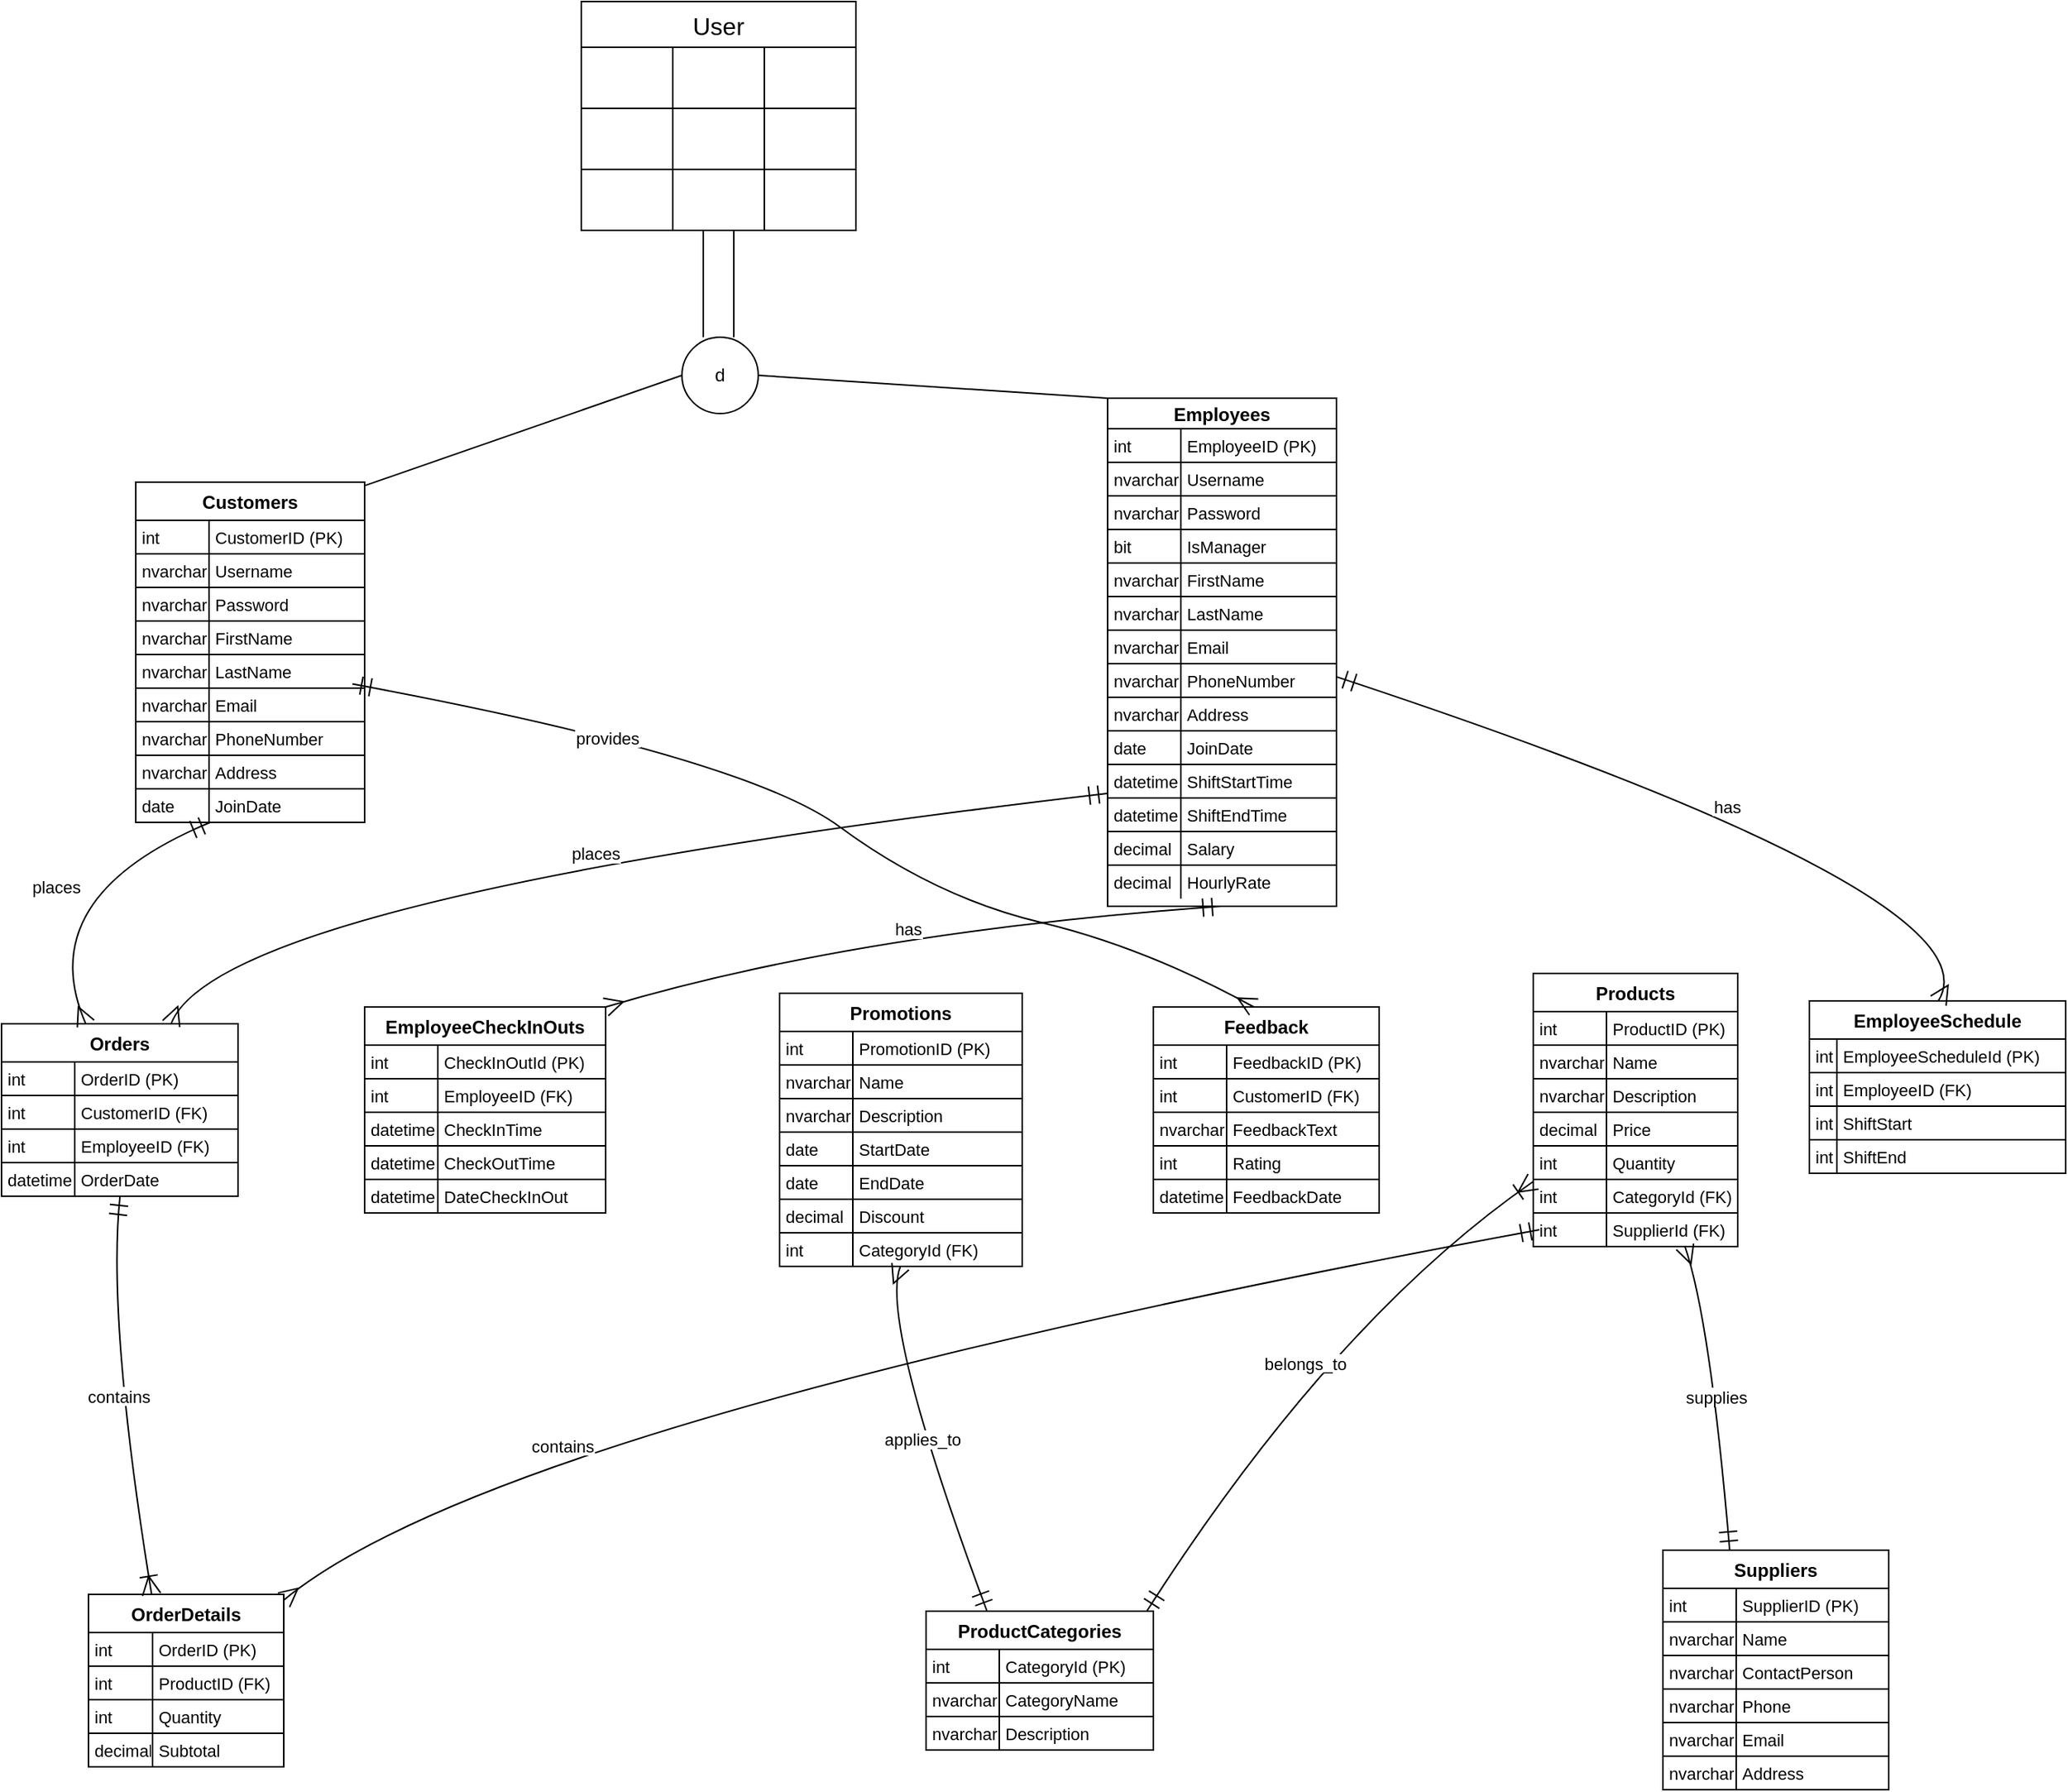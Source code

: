 <mxfile version="24.3.1" type="device">
  <diagram name="Page-1" id="_Dl2k74BN9-jGVD9kR-3">
    <mxGraphModel dx="1720" dy="769" grid="1" gridSize="10" guides="1" tooltips="1" connect="1" arrows="1" fold="1" page="1" pageScale="1" pageWidth="850" pageHeight="1100" math="0" shadow="0">
      <root>
        <mxCell id="0" />
        <mxCell id="1" parent="0" />
        <mxCell id="DAH08JMWHD6k1AgAZvMW-226" value="Employees" style="shape=table;startSize=20;container=1;collapsible=0;childLayout=tableLayout;fixedRows=1;rowLines=1;fontStyle=1;align=center;resizeLast=1;" parent="1" vertex="1">
          <mxGeometry x="825" y="410" width="150" height="333" as="geometry" />
        </mxCell>
        <mxCell id="DAH08JMWHD6k1AgAZvMW-227" style="shape=tableRow;horizontal=0;startSize=0;swimlaneHead=0;swimlaneBody=0;fillColor=none;collapsible=0;dropTarget=0;points=[[0,0.5],[1,0.5]];portConstraint=eastwest;top=0;left=0;right=0;bottom=0;" parent="DAH08JMWHD6k1AgAZvMW-226" vertex="1">
          <mxGeometry y="20" width="150" height="22" as="geometry" />
        </mxCell>
        <mxCell id="DAH08JMWHD6k1AgAZvMW-228" value="int" style="shape=partialRectangle;connectable=0;fillColor=none;top=0;left=0;bottom=0;right=0;align=left;spacingLeft=2;overflow=hidden;fontSize=11;" parent="DAH08JMWHD6k1AgAZvMW-227" vertex="1">
          <mxGeometry width="48" height="22" as="geometry">
            <mxRectangle width="48" height="22" as="alternateBounds" />
          </mxGeometry>
        </mxCell>
        <mxCell id="DAH08JMWHD6k1AgAZvMW-229" value="EmployeeID (PK)" style="shape=partialRectangle;connectable=0;fillColor=none;top=0;left=0;bottom=0;right=0;align=left;spacingLeft=2;overflow=hidden;fontSize=11;" parent="DAH08JMWHD6k1AgAZvMW-227" vertex="1">
          <mxGeometry x="48" width="102" height="22" as="geometry">
            <mxRectangle width="102" height="22" as="alternateBounds" />
          </mxGeometry>
        </mxCell>
        <mxCell id="DAH08JMWHD6k1AgAZvMW-230" style="shape=tableRow;horizontal=0;startSize=0;swimlaneHead=0;swimlaneBody=0;fillColor=none;collapsible=0;dropTarget=0;points=[[0,0.5],[1,0.5]];portConstraint=eastwest;top=0;left=0;right=0;bottom=0;" parent="DAH08JMWHD6k1AgAZvMW-226" vertex="1">
          <mxGeometry y="42" width="150" height="22" as="geometry" />
        </mxCell>
        <mxCell id="DAH08JMWHD6k1AgAZvMW-231" value="nvarchar" style="shape=partialRectangle;connectable=0;fillColor=none;top=0;left=0;bottom=0;right=0;align=left;spacingLeft=2;overflow=hidden;fontSize=11;" parent="DAH08JMWHD6k1AgAZvMW-230" vertex="1">
          <mxGeometry width="48" height="22" as="geometry">
            <mxRectangle width="48" height="22" as="alternateBounds" />
          </mxGeometry>
        </mxCell>
        <mxCell id="DAH08JMWHD6k1AgAZvMW-232" value="Username" style="shape=partialRectangle;connectable=0;fillColor=none;top=0;left=0;bottom=0;right=0;align=left;spacingLeft=2;overflow=hidden;fontSize=11;" parent="DAH08JMWHD6k1AgAZvMW-230" vertex="1">
          <mxGeometry x="48" width="102" height="22" as="geometry">
            <mxRectangle width="102" height="22" as="alternateBounds" />
          </mxGeometry>
        </mxCell>
        <mxCell id="DAH08JMWHD6k1AgAZvMW-233" style="shape=tableRow;horizontal=0;startSize=0;swimlaneHead=0;swimlaneBody=0;fillColor=none;collapsible=0;dropTarget=0;points=[[0,0.5],[1,0.5]];portConstraint=eastwest;top=0;left=0;right=0;bottom=0;" parent="DAH08JMWHD6k1AgAZvMW-226" vertex="1">
          <mxGeometry y="64" width="150" height="22" as="geometry" />
        </mxCell>
        <mxCell id="DAH08JMWHD6k1AgAZvMW-234" value="nvarchar" style="shape=partialRectangle;connectable=0;fillColor=none;top=0;left=0;bottom=0;right=0;align=left;spacingLeft=2;overflow=hidden;fontSize=11;" parent="DAH08JMWHD6k1AgAZvMW-233" vertex="1">
          <mxGeometry width="48" height="22" as="geometry">
            <mxRectangle width="48" height="22" as="alternateBounds" />
          </mxGeometry>
        </mxCell>
        <mxCell id="DAH08JMWHD6k1AgAZvMW-235" value="Password" style="shape=partialRectangle;connectable=0;fillColor=none;top=0;left=0;bottom=0;right=0;align=left;spacingLeft=2;overflow=hidden;fontSize=11;" parent="DAH08JMWHD6k1AgAZvMW-233" vertex="1">
          <mxGeometry x="48" width="102" height="22" as="geometry">
            <mxRectangle width="102" height="22" as="alternateBounds" />
          </mxGeometry>
        </mxCell>
        <mxCell id="DAH08JMWHD6k1AgAZvMW-236" style="shape=tableRow;horizontal=0;startSize=0;swimlaneHead=0;swimlaneBody=0;fillColor=none;collapsible=0;dropTarget=0;points=[[0,0.5],[1,0.5]];portConstraint=eastwest;top=0;left=0;right=0;bottom=0;" parent="DAH08JMWHD6k1AgAZvMW-226" vertex="1">
          <mxGeometry y="86" width="150" height="22" as="geometry" />
        </mxCell>
        <mxCell id="DAH08JMWHD6k1AgAZvMW-237" value="bit" style="shape=partialRectangle;connectable=0;fillColor=none;top=0;left=0;bottom=0;right=0;align=left;spacingLeft=2;overflow=hidden;fontSize=11;" parent="DAH08JMWHD6k1AgAZvMW-236" vertex="1">
          <mxGeometry width="48" height="22" as="geometry">
            <mxRectangle width="48" height="22" as="alternateBounds" />
          </mxGeometry>
        </mxCell>
        <mxCell id="DAH08JMWHD6k1AgAZvMW-238" value="IsManager" style="shape=partialRectangle;connectable=0;fillColor=none;top=0;left=0;bottom=0;right=0;align=left;spacingLeft=2;overflow=hidden;fontSize=11;" parent="DAH08JMWHD6k1AgAZvMW-236" vertex="1">
          <mxGeometry x="48" width="102" height="22" as="geometry">
            <mxRectangle width="102" height="22" as="alternateBounds" />
          </mxGeometry>
        </mxCell>
        <mxCell id="DAH08JMWHD6k1AgAZvMW-239" style="shape=tableRow;horizontal=0;startSize=0;swimlaneHead=0;swimlaneBody=0;fillColor=none;collapsible=0;dropTarget=0;points=[[0,0.5],[1,0.5]];portConstraint=eastwest;top=0;left=0;right=0;bottom=0;" parent="DAH08JMWHD6k1AgAZvMW-226" vertex="1">
          <mxGeometry y="108" width="150" height="22" as="geometry" />
        </mxCell>
        <mxCell id="DAH08JMWHD6k1AgAZvMW-240" value="nvarchar" style="shape=partialRectangle;connectable=0;fillColor=none;top=0;left=0;bottom=0;right=0;align=left;spacingLeft=2;overflow=hidden;fontSize=11;" parent="DAH08JMWHD6k1AgAZvMW-239" vertex="1">
          <mxGeometry width="48" height="22" as="geometry">
            <mxRectangle width="48" height="22" as="alternateBounds" />
          </mxGeometry>
        </mxCell>
        <mxCell id="DAH08JMWHD6k1AgAZvMW-241" value="FirstName" style="shape=partialRectangle;connectable=0;fillColor=none;top=0;left=0;bottom=0;right=0;align=left;spacingLeft=2;overflow=hidden;fontSize=11;" parent="DAH08JMWHD6k1AgAZvMW-239" vertex="1">
          <mxGeometry x="48" width="102" height="22" as="geometry">
            <mxRectangle width="102" height="22" as="alternateBounds" />
          </mxGeometry>
        </mxCell>
        <mxCell id="DAH08JMWHD6k1AgAZvMW-242" style="shape=tableRow;horizontal=0;startSize=0;swimlaneHead=0;swimlaneBody=0;fillColor=none;collapsible=0;dropTarget=0;points=[[0,0.5],[1,0.5]];portConstraint=eastwest;top=0;left=0;right=0;bottom=0;" parent="DAH08JMWHD6k1AgAZvMW-226" vertex="1">
          <mxGeometry y="130" width="150" height="22" as="geometry" />
        </mxCell>
        <mxCell id="DAH08JMWHD6k1AgAZvMW-243" value="nvarchar" style="shape=partialRectangle;connectable=0;fillColor=none;top=0;left=0;bottom=0;right=0;align=left;spacingLeft=2;overflow=hidden;fontSize=11;" parent="DAH08JMWHD6k1AgAZvMW-242" vertex="1">
          <mxGeometry width="48" height="22" as="geometry">
            <mxRectangle width="48" height="22" as="alternateBounds" />
          </mxGeometry>
        </mxCell>
        <mxCell id="DAH08JMWHD6k1AgAZvMW-244" value="LastName" style="shape=partialRectangle;connectable=0;fillColor=none;top=0;left=0;bottom=0;right=0;align=left;spacingLeft=2;overflow=hidden;fontSize=11;" parent="DAH08JMWHD6k1AgAZvMW-242" vertex="1">
          <mxGeometry x="48" width="102" height="22" as="geometry">
            <mxRectangle width="102" height="22" as="alternateBounds" />
          </mxGeometry>
        </mxCell>
        <mxCell id="DAH08JMWHD6k1AgAZvMW-245" style="shape=tableRow;horizontal=0;startSize=0;swimlaneHead=0;swimlaneBody=0;fillColor=none;collapsible=0;dropTarget=0;points=[[0,0.5],[1,0.5]];portConstraint=eastwest;top=0;left=0;right=0;bottom=0;" parent="DAH08JMWHD6k1AgAZvMW-226" vertex="1">
          <mxGeometry y="152" width="150" height="22" as="geometry" />
        </mxCell>
        <mxCell id="DAH08JMWHD6k1AgAZvMW-246" value="nvarchar" style="shape=partialRectangle;connectable=0;fillColor=none;top=0;left=0;bottom=0;right=0;align=left;spacingLeft=2;overflow=hidden;fontSize=11;" parent="DAH08JMWHD6k1AgAZvMW-245" vertex="1">
          <mxGeometry width="48" height="22" as="geometry">
            <mxRectangle width="48" height="22" as="alternateBounds" />
          </mxGeometry>
        </mxCell>
        <mxCell id="DAH08JMWHD6k1AgAZvMW-247" value="Email" style="shape=partialRectangle;connectable=0;fillColor=none;top=0;left=0;bottom=0;right=0;align=left;spacingLeft=2;overflow=hidden;fontSize=11;" parent="DAH08JMWHD6k1AgAZvMW-245" vertex="1">
          <mxGeometry x="48" width="102" height="22" as="geometry">
            <mxRectangle width="102" height="22" as="alternateBounds" />
          </mxGeometry>
        </mxCell>
        <mxCell id="DAH08JMWHD6k1AgAZvMW-248" style="shape=tableRow;horizontal=0;startSize=0;swimlaneHead=0;swimlaneBody=0;fillColor=none;collapsible=0;dropTarget=0;points=[[0,0.5],[1,0.5]];portConstraint=eastwest;top=0;left=0;right=0;bottom=0;" parent="DAH08JMWHD6k1AgAZvMW-226" vertex="1">
          <mxGeometry y="174" width="150" height="22" as="geometry" />
        </mxCell>
        <mxCell id="DAH08JMWHD6k1AgAZvMW-249" value="nvarchar" style="shape=partialRectangle;connectable=0;fillColor=none;top=0;left=0;bottom=0;right=0;align=left;spacingLeft=2;overflow=hidden;fontSize=11;" parent="DAH08JMWHD6k1AgAZvMW-248" vertex="1">
          <mxGeometry width="48" height="22" as="geometry">
            <mxRectangle width="48" height="22" as="alternateBounds" />
          </mxGeometry>
        </mxCell>
        <mxCell id="DAH08JMWHD6k1AgAZvMW-250" value="PhoneNumber" style="shape=partialRectangle;connectable=0;fillColor=none;top=0;left=0;bottom=0;right=0;align=left;spacingLeft=2;overflow=hidden;fontSize=11;" parent="DAH08JMWHD6k1AgAZvMW-248" vertex="1">
          <mxGeometry x="48" width="102" height="22" as="geometry">
            <mxRectangle width="102" height="22" as="alternateBounds" />
          </mxGeometry>
        </mxCell>
        <mxCell id="DAH08JMWHD6k1AgAZvMW-251" style="shape=tableRow;horizontal=0;startSize=0;swimlaneHead=0;swimlaneBody=0;fillColor=none;collapsible=0;dropTarget=0;points=[[0,0.5],[1,0.5]];portConstraint=eastwest;top=0;left=0;right=0;bottom=0;" parent="DAH08JMWHD6k1AgAZvMW-226" vertex="1">
          <mxGeometry y="196" width="150" height="22" as="geometry" />
        </mxCell>
        <mxCell id="DAH08JMWHD6k1AgAZvMW-252" value="nvarchar" style="shape=partialRectangle;connectable=0;fillColor=none;top=0;left=0;bottom=0;right=0;align=left;spacingLeft=2;overflow=hidden;fontSize=11;" parent="DAH08JMWHD6k1AgAZvMW-251" vertex="1">
          <mxGeometry width="48" height="22" as="geometry">
            <mxRectangle width="48" height="22" as="alternateBounds" />
          </mxGeometry>
        </mxCell>
        <mxCell id="DAH08JMWHD6k1AgAZvMW-253" value="Address" style="shape=partialRectangle;connectable=0;fillColor=none;top=0;left=0;bottom=0;right=0;align=left;spacingLeft=2;overflow=hidden;fontSize=11;" parent="DAH08JMWHD6k1AgAZvMW-251" vertex="1">
          <mxGeometry x="48" width="102" height="22" as="geometry">
            <mxRectangle width="102" height="22" as="alternateBounds" />
          </mxGeometry>
        </mxCell>
        <mxCell id="DAH08JMWHD6k1AgAZvMW-254" style="shape=tableRow;horizontal=0;startSize=0;swimlaneHead=0;swimlaneBody=0;fillColor=none;collapsible=0;dropTarget=0;points=[[0,0.5],[1,0.5]];portConstraint=eastwest;top=0;left=0;right=0;bottom=0;" parent="DAH08JMWHD6k1AgAZvMW-226" vertex="1">
          <mxGeometry y="218" width="150" height="22" as="geometry" />
        </mxCell>
        <mxCell id="DAH08JMWHD6k1AgAZvMW-255" value="date" style="shape=partialRectangle;connectable=0;fillColor=none;top=0;left=0;bottom=0;right=0;align=left;spacingLeft=2;overflow=hidden;fontSize=11;" parent="DAH08JMWHD6k1AgAZvMW-254" vertex="1">
          <mxGeometry width="48" height="22" as="geometry">
            <mxRectangle width="48" height="22" as="alternateBounds" />
          </mxGeometry>
        </mxCell>
        <mxCell id="DAH08JMWHD6k1AgAZvMW-256" value="JoinDate" style="shape=partialRectangle;connectable=0;fillColor=none;top=0;left=0;bottom=0;right=0;align=left;spacingLeft=2;overflow=hidden;fontSize=11;" parent="DAH08JMWHD6k1AgAZvMW-254" vertex="1">
          <mxGeometry x="48" width="102" height="22" as="geometry">
            <mxRectangle width="102" height="22" as="alternateBounds" />
          </mxGeometry>
        </mxCell>
        <mxCell id="DAH08JMWHD6k1AgAZvMW-257" style="shape=tableRow;horizontal=0;startSize=0;swimlaneHead=0;swimlaneBody=0;fillColor=none;collapsible=0;dropTarget=0;points=[[0,0.5],[1,0.5]];portConstraint=eastwest;top=0;left=0;right=0;bottom=0;" parent="DAH08JMWHD6k1AgAZvMW-226" vertex="1">
          <mxGeometry y="240" width="150" height="22" as="geometry" />
        </mxCell>
        <mxCell id="DAH08JMWHD6k1AgAZvMW-258" value="datetime" style="shape=partialRectangle;connectable=0;fillColor=none;top=0;left=0;bottom=0;right=0;align=left;spacingLeft=2;overflow=hidden;fontSize=11;" parent="DAH08JMWHD6k1AgAZvMW-257" vertex="1">
          <mxGeometry width="48" height="22" as="geometry">
            <mxRectangle width="48" height="22" as="alternateBounds" />
          </mxGeometry>
        </mxCell>
        <mxCell id="DAH08JMWHD6k1AgAZvMW-259" value="ShiftStartTime" style="shape=partialRectangle;connectable=0;fillColor=none;top=0;left=0;bottom=0;right=0;align=left;spacingLeft=2;overflow=hidden;fontSize=11;" parent="DAH08JMWHD6k1AgAZvMW-257" vertex="1">
          <mxGeometry x="48" width="102" height="22" as="geometry">
            <mxRectangle width="102" height="22" as="alternateBounds" />
          </mxGeometry>
        </mxCell>
        <mxCell id="DAH08JMWHD6k1AgAZvMW-260" style="shape=tableRow;horizontal=0;startSize=0;swimlaneHead=0;swimlaneBody=0;fillColor=none;collapsible=0;dropTarget=0;points=[[0,0.5],[1,0.5]];portConstraint=eastwest;top=0;left=0;right=0;bottom=0;" parent="DAH08JMWHD6k1AgAZvMW-226" vertex="1">
          <mxGeometry y="262" width="150" height="22" as="geometry" />
        </mxCell>
        <mxCell id="DAH08JMWHD6k1AgAZvMW-261" value="datetime" style="shape=partialRectangle;connectable=0;fillColor=none;top=0;left=0;bottom=0;right=0;align=left;spacingLeft=2;overflow=hidden;fontSize=11;" parent="DAH08JMWHD6k1AgAZvMW-260" vertex="1">
          <mxGeometry width="48" height="22" as="geometry">
            <mxRectangle width="48" height="22" as="alternateBounds" />
          </mxGeometry>
        </mxCell>
        <mxCell id="DAH08JMWHD6k1AgAZvMW-262" value="ShiftEndTime" style="shape=partialRectangle;connectable=0;fillColor=none;top=0;left=0;bottom=0;right=0;align=left;spacingLeft=2;overflow=hidden;fontSize=11;" parent="DAH08JMWHD6k1AgAZvMW-260" vertex="1">
          <mxGeometry x="48" width="102" height="22" as="geometry">
            <mxRectangle width="102" height="22" as="alternateBounds" />
          </mxGeometry>
        </mxCell>
        <mxCell id="DAH08JMWHD6k1AgAZvMW-263" style="shape=tableRow;horizontal=0;startSize=0;swimlaneHead=0;swimlaneBody=0;fillColor=none;collapsible=0;dropTarget=0;points=[[0,0.5],[1,0.5]];portConstraint=eastwest;top=0;left=0;right=0;bottom=0;" parent="DAH08JMWHD6k1AgAZvMW-226" vertex="1">
          <mxGeometry y="284" width="150" height="22" as="geometry" />
        </mxCell>
        <mxCell id="DAH08JMWHD6k1AgAZvMW-264" value="decimal" style="shape=partialRectangle;connectable=0;fillColor=none;top=0;left=0;bottom=0;right=0;align=left;spacingLeft=2;overflow=hidden;fontSize=11;" parent="DAH08JMWHD6k1AgAZvMW-263" vertex="1">
          <mxGeometry width="48" height="22" as="geometry">
            <mxRectangle width="48" height="22" as="alternateBounds" />
          </mxGeometry>
        </mxCell>
        <mxCell id="DAH08JMWHD6k1AgAZvMW-265" value="Salary" style="shape=partialRectangle;connectable=0;fillColor=none;top=0;left=0;bottom=0;right=0;align=left;spacingLeft=2;overflow=hidden;fontSize=11;" parent="DAH08JMWHD6k1AgAZvMW-263" vertex="1">
          <mxGeometry x="48" width="102" height="22" as="geometry">
            <mxRectangle width="102" height="22" as="alternateBounds" />
          </mxGeometry>
        </mxCell>
        <mxCell id="DAH08JMWHD6k1AgAZvMW-266" style="shape=tableRow;horizontal=0;startSize=0;swimlaneHead=0;swimlaneBody=0;fillColor=none;collapsible=0;dropTarget=0;points=[[0,0.5],[1,0.5]];portConstraint=eastwest;top=0;left=0;right=0;bottom=0;" parent="DAH08JMWHD6k1AgAZvMW-226" vertex="1">
          <mxGeometry y="306" width="150" height="22" as="geometry" />
        </mxCell>
        <mxCell id="DAH08JMWHD6k1AgAZvMW-267" value="decimal" style="shape=partialRectangle;connectable=0;fillColor=none;top=0;left=0;bottom=0;right=0;align=left;spacingLeft=2;overflow=hidden;fontSize=11;" parent="DAH08JMWHD6k1AgAZvMW-266" vertex="1">
          <mxGeometry width="48" height="22" as="geometry">
            <mxRectangle width="48" height="22" as="alternateBounds" />
          </mxGeometry>
        </mxCell>
        <mxCell id="DAH08JMWHD6k1AgAZvMW-268" value="HourlyRate" style="shape=partialRectangle;connectable=0;fillColor=none;top=0;left=0;bottom=0;right=0;align=left;spacingLeft=2;overflow=hidden;fontSize=11;" parent="DAH08JMWHD6k1AgAZvMW-266" vertex="1">
          <mxGeometry x="48" width="102" height="22" as="geometry">
            <mxRectangle width="102" height="22" as="alternateBounds" />
          </mxGeometry>
        </mxCell>
        <mxCell id="DAH08JMWHD6k1AgAZvMW-269" value="Orders" style="shape=table;startSize=25;container=1;collapsible=0;childLayout=tableLayout;fixedRows=1;rowLines=1;fontStyle=1;align=center;resizeLast=1;" parent="1" vertex="1">
          <mxGeometry x="100" y="820" width="155" height="113" as="geometry" />
        </mxCell>
        <mxCell id="DAH08JMWHD6k1AgAZvMW-270" style="shape=tableRow;horizontal=0;startSize=0;swimlaneHead=0;swimlaneBody=0;fillColor=none;collapsible=0;dropTarget=0;points=[[0,0.5],[1,0.5]];portConstraint=eastwest;top=0;left=0;right=0;bottom=0;" parent="DAH08JMWHD6k1AgAZvMW-269" vertex="1">
          <mxGeometry y="25" width="155" height="22" as="geometry" />
        </mxCell>
        <mxCell id="DAH08JMWHD6k1AgAZvMW-271" value="int" style="shape=partialRectangle;connectable=0;fillColor=none;top=0;left=0;bottom=0;right=0;align=left;spacingLeft=2;overflow=hidden;fontSize=11;" parent="DAH08JMWHD6k1AgAZvMW-270" vertex="1">
          <mxGeometry width="48" height="22" as="geometry">
            <mxRectangle width="48" height="22" as="alternateBounds" />
          </mxGeometry>
        </mxCell>
        <mxCell id="DAH08JMWHD6k1AgAZvMW-272" value="OrderID (PK)" style="shape=partialRectangle;connectable=0;fillColor=none;top=0;left=0;bottom=0;right=0;align=left;spacingLeft=2;overflow=hidden;fontSize=11;" parent="DAH08JMWHD6k1AgAZvMW-270" vertex="1">
          <mxGeometry x="48" width="107" height="22" as="geometry">
            <mxRectangle width="107" height="22" as="alternateBounds" />
          </mxGeometry>
        </mxCell>
        <mxCell id="DAH08JMWHD6k1AgAZvMW-273" style="shape=tableRow;horizontal=0;startSize=0;swimlaneHead=0;swimlaneBody=0;fillColor=none;collapsible=0;dropTarget=0;points=[[0,0.5],[1,0.5]];portConstraint=eastwest;top=0;left=0;right=0;bottom=0;" parent="DAH08JMWHD6k1AgAZvMW-269" vertex="1">
          <mxGeometry y="47" width="155" height="22" as="geometry" />
        </mxCell>
        <mxCell id="DAH08JMWHD6k1AgAZvMW-274" value="int" style="shape=partialRectangle;connectable=0;fillColor=none;top=0;left=0;bottom=0;right=0;align=left;spacingLeft=2;overflow=hidden;fontSize=11;" parent="DAH08JMWHD6k1AgAZvMW-273" vertex="1">
          <mxGeometry width="48" height="22" as="geometry">
            <mxRectangle width="48" height="22" as="alternateBounds" />
          </mxGeometry>
        </mxCell>
        <mxCell id="DAH08JMWHD6k1AgAZvMW-275" value="CustomerID (FK)" style="shape=partialRectangle;connectable=0;fillColor=none;top=0;left=0;bottom=0;right=0;align=left;spacingLeft=2;overflow=hidden;fontSize=11;" parent="DAH08JMWHD6k1AgAZvMW-273" vertex="1">
          <mxGeometry x="48" width="107" height="22" as="geometry">
            <mxRectangle width="107" height="22" as="alternateBounds" />
          </mxGeometry>
        </mxCell>
        <mxCell id="DAH08JMWHD6k1AgAZvMW-276" style="shape=tableRow;horizontal=0;startSize=0;swimlaneHead=0;swimlaneBody=0;fillColor=none;collapsible=0;dropTarget=0;points=[[0,0.5],[1,0.5]];portConstraint=eastwest;top=0;left=0;right=0;bottom=0;" parent="DAH08JMWHD6k1AgAZvMW-269" vertex="1">
          <mxGeometry y="69" width="155" height="22" as="geometry" />
        </mxCell>
        <mxCell id="DAH08JMWHD6k1AgAZvMW-277" value="int" style="shape=partialRectangle;connectable=0;fillColor=none;top=0;left=0;bottom=0;right=0;align=left;spacingLeft=2;overflow=hidden;fontSize=11;" parent="DAH08JMWHD6k1AgAZvMW-276" vertex="1">
          <mxGeometry width="48" height="22" as="geometry">
            <mxRectangle width="48" height="22" as="alternateBounds" />
          </mxGeometry>
        </mxCell>
        <mxCell id="DAH08JMWHD6k1AgAZvMW-278" value="EmployeeID (FK)" style="shape=partialRectangle;connectable=0;fillColor=none;top=0;left=0;bottom=0;right=0;align=left;spacingLeft=2;overflow=hidden;fontSize=11;" parent="DAH08JMWHD6k1AgAZvMW-276" vertex="1">
          <mxGeometry x="48" width="107" height="22" as="geometry">
            <mxRectangle width="107" height="22" as="alternateBounds" />
          </mxGeometry>
        </mxCell>
        <mxCell id="DAH08JMWHD6k1AgAZvMW-279" style="shape=tableRow;horizontal=0;startSize=0;swimlaneHead=0;swimlaneBody=0;fillColor=none;collapsible=0;dropTarget=0;points=[[0,0.5],[1,0.5]];portConstraint=eastwest;top=0;left=0;right=0;bottom=0;" parent="DAH08JMWHD6k1AgAZvMW-269" vertex="1">
          <mxGeometry y="91" width="155" height="22" as="geometry" />
        </mxCell>
        <mxCell id="DAH08JMWHD6k1AgAZvMW-280" value="datetime" style="shape=partialRectangle;connectable=0;fillColor=none;top=0;left=0;bottom=0;right=0;align=left;spacingLeft=2;overflow=hidden;fontSize=11;" parent="DAH08JMWHD6k1AgAZvMW-279" vertex="1">
          <mxGeometry width="48" height="22" as="geometry">
            <mxRectangle width="48" height="22" as="alternateBounds" />
          </mxGeometry>
        </mxCell>
        <mxCell id="DAH08JMWHD6k1AgAZvMW-281" value="OrderDate" style="shape=partialRectangle;connectable=0;fillColor=none;top=0;left=0;bottom=0;right=0;align=left;spacingLeft=2;overflow=hidden;fontSize=11;" parent="DAH08JMWHD6k1AgAZvMW-279" vertex="1">
          <mxGeometry x="48" width="107" height="22" as="geometry">
            <mxRectangle width="107" height="22" as="alternateBounds" />
          </mxGeometry>
        </mxCell>
        <mxCell id="DAH08JMWHD6k1AgAZvMW-282" value="Customers" style="shape=table;startSize=25;container=1;collapsible=0;childLayout=tableLayout;fixedRows=1;rowLines=1;fontStyle=1;align=center;resizeLast=1;" parent="1" vertex="1">
          <mxGeometry x="188" y="465" width="150" height="223" as="geometry" />
        </mxCell>
        <mxCell id="DAH08JMWHD6k1AgAZvMW-283" style="shape=tableRow;horizontal=0;startSize=0;swimlaneHead=0;swimlaneBody=0;fillColor=none;collapsible=0;dropTarget=0;points=[[0,0.5],[1,0.5]];portConstraint=eastwest;top=0;left=0;right=0;bottom=0;" parent="DAH08JMWHD6k1AgAZvMW-282" vertex="1">
          <mxGeometry y="25" width="150" height="22" as="geometry" />
        </mxCell>
        <mxCell id="DAH08JMWHD6k1AgAZvMW-284" value="int" style="shape=partialRectangle;connectable=0;fillColor=none;top=0;left=0;bottom=0;right=0;align=left;spacingLeft=2;overflow=hidden;fontSize=11;" parent="DAH08JMWHD6k1AgAZvMW-283" vertex="1">
          <mxGeometry width="48" height="22" as="geometry">
            <mxRectangle width="48" height="22" as="alternateBounds" />
          </mxGeometry>
        </mxCell>
        <mxCell id="DAH08JMWHD6k1AgAZvMW-285" value="CustomerID (PK)" style="shape=partialRectangle;connectable=0;fillColor=none;top=0;left=0;bottom=0;right=0;align=left;spacingLeft=2;overflow=hidden;fontSize=11;" parent="DAH08JMWHD6k1AgAZvMW-283" vertex="1">
          <mxGeometry x="48" width="102" height="22" as="geometry">
            <mxRectangle width="102" height="22" as="alternateBounds" />
          </mxGeometry>
        </mxCell>
        <mxCell id="DAH08JMWHD6k1AgAZvMW-286" style="shape=tableRow;horizontal=0;startSize=0;swimlaneHead=0;swimlaneBody=0;fillColor=none;collapsible=0;dropTarget=0;points=[[0,0.5],[1,0.5]];portConstraint=eastwest;top=0;left=0;right=0;bottom=0;" parent="DAH08JMWHD6k1AgAZvMW-282" vertex="1">
          <mxGeometry y="47" width="150" height="22" as="geometry" />
        </mxCell>
        <mxCell id="DAH08JMWHD6k1AgAZvMW-287" value="nvarchar" style="shape=partialRectangle;connectable=0;fillColor=none;top=0;left=0;bottom=0;right=0;align=left;spacingLeft=2;overflow=hidden;fontSize=11;" parent="DAH08JMWHD6k1AgAZvMW-286" vertex="1">
          <mxGeometry width="48" height="22" as="geometry">
            <mxRectangle width="48" height="22" as="alternateBounds" />
          </mxGeometry>
        </mxCell>
        <mxCell id="DAH08JMWHD6k1AgAZvMW-288" value="Username" style="shape=partialRectangle;connectable=0;fillColor=none;top=0;left=0;bottom=0;right=0;align=left;spacingLeft=2;overflow=hidden;fontSize=11;" parent="DAH08JMWHD6k1AgAZvMW-286" vertex="1">
          <mxGeometry x="48" width="102" height="22" as="geometry">
            <mxRectangle width="102" height="22" as="alternateBounds" />
          </mxGeometry>
        </mxCell>
        <mxCell id="DAH08JMWHD6k1AgAZvMW-289" style="shape=tableRow;horizontal=0;startSize=0;swimlaneHead=0;swimlaneBody=0;fillColor=none;collapsible=0;dropTarget=0;points=[[0,0.5],[1,0.5]];portConstraint=eastwest;top=0;left=0;right=0;bottom=0;" parent="DAH08JMWHD6k1AgAZvMW-282" vertex="1">
          <mxGeometry y="69" width="150" height="22" as="geometry" />
        </mxCell>
        <mxCell id="DAH08JMWHD6k1AgAZvMW-290" value="nvarchar" style="shape=partialRectangle;connectable=0;fillColor=none;top=0;left=0;bottom=0;right=0;align=left;spacingLeft=2;overflow=hidden;fontSize=11;" parent="DAH08JMWHD6k1AgAZvMW-289" vertex="1">
          <mxGeometry width="48" height="22" as="geometry">
            <mxRectangle width="48" height="22" as="alternateBounds" />
          </mxGeometry>
        </mxCell>
        <mxCell id="DAH08JMWHD6k1AgAZvMW-291" value="Password" style="shape=partialRectangle;connectable=0;fillColor=none;top=0;left=0;bottom=0;right=0;align=left;spacingLeft=2;overflow=hidden;fontSize=11;" parent="DAH08JMWHD6k1AgAZvMW-289" vertex="1">
          <mxGeometry x="48" width="102" height="22" as="geometry">
            <mxRectangle width="102" height="22" as="alternateBounds" />
          </mxGeometry>
        </mxCell>
        <mxCell id="DAH08JMWHD6k1AgAZvMW-292" style="shape=tableRow;horizontal=0;startSize=0;swimlaneHead=0;swimlaneBody=0;fillColor=none;collapsible=0;dropTarget=0;points=[[0,0.5],[1,0.5]];portConstraint=eastwest;top=0;left=0;right=0;bottom=0;" parent="DAH08JMWHD6k1AgAZvMW-282" vertex="1">
          <mxGeometry y="91" width="150" height="22" as="geometry" />
        </mxCell>
        <mxCell id="DAH08JMWHD6k1AgAZvMW-293" value="nvarchar" style="shape=partialRectangle;connectable=0;fillColor=none;top=0;left=0;bottom=0;right=0;align=left;spacingLeft=2;overflow=hidden;fontSize=11;" parent="DAH08JMWHD6k1AgAZvMW-292" vertex="1">
          <mxGeometry width="48" height="22" as="geometry">
            <mxRectangle width="48" height="22" as="alternateBounds" />
          </mxGeometry>
        </mxCell>
        <mxCell id="DAH08JMWHD6k1AgAZvMW-294" value="FirstName" style="shape=partialRectangle;connectable=0;fillColor=none;top=0;left=0;bottom=0;right=0;align=left;spacingLeft=2;overflow=hidden;fontSize=11;" parent="DAH08JMWHD6k1AgAZvMW-292" vertex="1">
          <mxGeometry x="48" width="102" height="22" as="geometry">
            <mxRectangle width="102" height="22" as="alternateBounds" />
          </mxGeometry>
        </mxCell>
        <mxCell id="DAH08JMWHD6k1AgAZvMW-295" style="shape=tableRow;horizontal=0;startSize=0;swimlaneHead=0;swimlaneBody=0;fillColor=none;collapsible=0;dropTarget=0;points=[[0,0.5],[1,0.5]];portConstraint=eastwest;top=0;left=0;right=0;bottom=0;" parent="DAH08JMWHD6k1AgAZvMW-282" vertex="1">
          <mxGeometry y="113" width="150" height="22" as="geometry" />
        </mxCell>
        <mxCell id="DAH08JMWHD6k1AgAZvMW-296" value="nvarchar" style="shape=partialRectangle;connectable=0;fillColor=none;top=0;left=0;bottom=0;right=0;align=left;spacingLeft=2;overflow=hidden;fontSize=11;" parent="DAH08JMWHD6k1AgAZvMW-295" vertex="1">
          <mxGeometry width="48" height="22" as="geometry">
            <mxRectangle width="48" height="22" as="alternateBounds" />
          </mxGeometry>
        </mxCell>
        <mxCell id="DAH08JMWHD6k1AgAZvMW-297" value="LastName" style="shape=partialRectangle;connectable=0;fillColor=none;top=0;left=0;bottom=0;right=0;align=left;spacingLeft=2;overflow=hidden;fontSize=11;" parent="DAH08JMWHD6k1AgAZvMW-295" vertex="1">
          <mxGeometry x="48" width="102" height="22" as="geometry">
            <mxRectangle width="102" height="22" as="alternateBounds" />
          </mxGeometry>
        </mxCell>
        <mxCell id="DAH08JMWHD6k1AgAZvMW-298" style="shape=tableRow;horizontal=0;startSize=0;swimlaneHead=0;swimlaneBody=0;fillColor=none;collapsible=0;dropTarget=0;points=[[0,0.5],[1,0.5]];portConstraint=eastwest;top=0;left=0;right=0;bottom=0;" parent="DAH08JMWHD6k1AgAZvMW-282" vertex="1">
          <mxGeometry y="135" width="150" height="22" as="geometry" />
        </mxCell>
        <mxCell id="DAH08JMWHD6k1AgAZvMW-299" value="nvarchar" style="shape=partialRectangle;connectable=0;fillColor=none;top=0;left=0;bottom=0;right=0;align=left;spacingLeft=2;overflow=hidden;fontSize=11;" parent="DAH08JMWHD6k1AgAZvMW-298" vertex="1">
          <mxGeometry width="48" height="22" as="geometry">
            <mxRectangle width="48" height="22" as="alternateBounds" />
          </mxGeometry>
        </mxCell>
        <mxCell id="DAH08JMWHD6k1AgAZvMW-300" value="Email" style="shape=partialRectangle;connectable=0;fillColor=none;top=0;left=0;bottom=0;right=0;align=left;spacingLeft=2;overflow=hidden;fontSize=11;" parent="DAH08JMWHD6k1AgAZvMW-298" vertex="1">
          <mxGeometry x="48" width="102" height="22" as="geometry">
            <mxRectangle width="102" height="22" as="alternateBounds" />
          </mxGeometry>
        </mxCell>
        <mxCell id="DAH08JMWHD6k1AgAZvMW-301" style="shape=tableRow;horizontal=0;startSize=0;swimlaneHead=0;swimlaneBody=0;fillColor=none;collapsible=0;dropTarget=0;points=[[0,0.5],[1,0.5]];portConstraint=eastwest;top=0;left=0;right=0;bottom=0;" parent="DAH08JMWHD6k1AgAZvMW-282" vertex="1">
          <mxGeometry y="157" width="150" height="22" as="geometry" />
        </mxCell>
        <mxCell id="DAH08JMWHD6k1AgAZvMW-302" value="nvarchar" style="shape=partialRectangle;connectable=0;fillColor=none;top=0;left=0;bottom=0;right=0;align=left;spacingLeft=2;overflow=hidden;fontSize=11;" parent="DAH08JMWHD6k1AgAZvMW-301" vertex="1">
          <mxGeometry width="48" height="22" as="geometry">
            <mxRectangle width="48" height="22" as="alternateBounds" />
          </mxGeometry>
        </mxCell>
        <mxCell id="DAH08JMWHD6k1AgAZvMW-303" value="PhoneNumber" style="shape=partialRectangle;connectable=0;fillColor=none;top=0;left=0;bottom=0;right=0;align=left;spacingLeft=2;overflow=hidden;fontSize=11;" parent="DAH08JMWHD6k1AgAZvMW-301" vertex="1">
          <mxGeometry x="48" width="102" height="22" as="geometry">
            <mxRectangle width="102" height="22" as="alternateBounds" />
          </mxGeometry>
        </mxCell>
        <mxCell id="DAH08JMWHD6k1AgAZvMW-304" style="shape=tableRow;horizontal=0;startSize=0;swimlaneHead=0;swimlaneBody=0;fillColor=none;collapsible=0;dropTarget=0;points=[[0,0.5],[1,0.5]];portConstraint=eastwest;top=0;left=0;right=0;bottom=0;" parent="DAH08JMWHD6k1AgAZvMW-282" vertex="1">
          <mxGeometry y="179" width="150" height="22" as="geometry" />
        </mxCell>
        <mxCell id="DAH08JMWHD6k1AgAZvMW-305" value="nvarchar" style="shape=partialRectangle;connectable=0;fillColor=none;top=0;left=0;bottom=0;right=0;align=left;spacingLeft=2;overflow=hidden;fontSize=11;" parent="DAH08JMWHD6k1AgAZvMW-304" vertex="1">
          <mxGeometry width="48" height="22" as="geometry">
            <mxRectangle width="48" height="22" as="alternateBounds" />
          </mxGeometry>
        </mxCell>
        <mxCell id="DAH08JMWHD6k1AgAZvMW-306" value="Address" style="shape=partialRectangle;connectable=0;fillColor=none;top=0;left=0;bottom=0;right=0;align=left;spacingLeft=2;overflow=hidden;fontSize=11;" parent="DAH08JMWHD6k1AgAZvMW-304" vertex="1">
          <mxGeometry x="48" width="102" height="22" as="geometry">
            <mxRectangle width="102" height="22" as="alternateBounds" />
          </mxGeometry>
        </mxCell>
        <mxCell id="DAH08JMWHD6k1AgAZvMW-307" style="shape=tableRow;horizontal=0;startSize=0;swimlaneHead=0;swimlaneBody=0;fillColor=none;collapsible=0;dropTarget=0;points=[[0,0.5],[1,0.5]];portConstraint=eastwest;top=0;left=0;right=0;bottom=0;" parent="DAH08JMWHD6k1AgAZvMW-282" vertex="1">
          <mxGeometry y="201" width="150" height="22" as="geometry" />
        </mxCell>
        <mxCell id="DAH08JMWHD6k1AgAZvMW-308" value="date" style="shape=partialRectangle;connectable=0;fillColor=none;top=0;left=0;bottom=0;right=0;align=left;spacingLeft=2;overflow=hidden;fontSize=11;" parent="DAH08JMWHD6k1AgAZvMW-307" vertex="1">
          <mxGeometry width="48" height="22" as="geometry">
            <mxRectangle width="48" height="22" as="alternateBounds" />
          </mxGeometry>
        </mxCell>
        <mxCell id="DAH08JMWHD6k1AgAZvMW-309" value="JoinDate" style="shape=partialRectangle;connectable=0;fillColor=none;top=0;left=0;bottom=0;right=0;align=left;spacingLeft=2;overflow=hidden;fontSize=11;" parent="DAH08JMWHD6k1AgAZvMW-307" vertex="1">
          <mxGeometry x="48" width="102" height="22" as="geometry">
            <mxRectangle width="102" height="22" as="alternateBounds" />
          </mxGeometry>
        </mxCell>
        <mxCell id="DAH08JMWHD6k1AgAZvMW-310" value="EmployeeCheckInOuts" style="shape=table;startSize=25;container=1;collapsible=0;childLayout=tableLayout;fixedRows=1;rowLines=1;fontStyle=1;align=center;resizeLast=1;" parent="1" vertex="1">
          <mxGeometry x="338" y="809" width="158" height="135" as="geometry" />
        </mxCell>
        <mxCell id="DAH08JMWHD6k1AgAZvMW-311" style="shape=tableRow;horizontal=0;startSize=0;swimlaneHead=0;swimlaneBody=0;fillColor=none;collapsible=0;dropTarget=0;points=[[0,0.5],[1,0.5]];portConstraint=eastwest;top=0;left=0;right=0;bottom=0;" parent="DAH08JMWHD6k1AgAZvMW-310" vertex="1">
          <mxGeometry y="25" width="158" height="22" as="geometry" />
        </mxCell>
        <mxCell id="DAH08JMWHD6k1AgAZvMW-312" value="int" style="shape=partialRectangle;connectable=0;fillColor=none;top=0;left=0;bottom=0;right=0;align=left;spacingLeft=2;overflow=hidden;fontSize=11;" parent="DAH08JMWHD6k1AgAZvMW-311" vertex="1">
          <mxGeometry width="48" height="22" as="geometry">
            <mxRectangle width="48" height="22" as="alternateBounds" />
          </mxGeometry>
        </mxCell>
        <mxCell id="DAH08JMWHD6k1AgAZvMW-313" value="CheckInOutId (PK)" style="shape=partialRectangle;connectable=0;fillColor=none;top=0;left=0;bottom=0;right=0;align=left;spacingLeft=2;overflow=hidden;fontSize=11;" parent="DAH08JMWHD6k1AgAZvMW-311" vertex="1">
          <mxGeometry x="48" width="110" height="22" as="geometry">
            <mxRectangle width="110" height="22" as="alternateBounds" />
          </mxGeometry>
        </mxCell>
        <mxCell id="DAH08JMWHD6k1AgAZvMW-314" style="shape=tableRow;horizontal=0;startSize=0;swimlaneHead=0;swimlaneBody=0;fillColor=none;collapsible=0;dropTarget=0;points=[[0,0.5],[1,0.5]];portConstraint=eastwest;top=0;left=0;right=0;bottom=0;" parent="DAH08JMWHD6k1AgAZvMW-310" vertex="1">
          <mxGeometry y="47" width="158" height="22" as="geometry" />
        </mxCell>
        <mxCell id="DAH08JMWHD6k1AgAZvMW-315" value="int" style="shape=partialRectangle;connectable=0;fillColor=none;top=0;left=0;bottom=0;right=0;align=left;spacingLeft=2;overflow=hidden;fontSize=11;" parent="DAH08JMWHD6k1AgAZvMW-314" vertex="1">
          <mxGeometry width="48" height="22" as="geometry">
            <mxRectangle width="48" height="22" as="alternateBounds" />
          </mxGeometry>
        </mxCell>
        <mxCell id="DAH08JMWHD6k1AgAZvMW-316" value="EmployeeID (FK)" style="shape=partialRectangle;connectable=0;fillColor=none;top=0;left=0;bottom=0;right=0;align=left;spacingLeft=2;overflow=hidden;fontSize=11;" parent="DAH08JMWHD6k1AgAZvMW-314" vertex="1">
          <mxGeometry x="48" width="110" height="22" as="geometry">
            <mxRectangle width="110" height="22" as="alternateBounds" />
          </mxGeometry>
        </mxCell>
        <mxCell id="DAH08JMWHD6k1AgAZvMW-317" style="shape=tableRow;horizontal=0;startSize=0;swimlaneHead=0;swimlaneBody=0;fillColor=none;collapsible=0;dropTarget=0;points=[[0,0.5],[1,0.5]];portConstraint=eastwest;top=0;left=0;right=0;bottom=0;" parent="DAH08JMWHD6k1AgAZvMW-310" vertex="1">
          <mxGeometry y="69" width="158" height="22" as="geometry" />
        </mxCell>
        <mxCell id="DAH08JMWHD6k1AgAZvMW-318" value="datetime" style="shape=partialRectangle;connectable=0;fillColor=none;top=0;left=0;bottom=0;right=0;align=left;spacingLeft=2;overflow=hidden;fontSize=11;" parent="DAH08JMWHD6k1AgAZvMW-317" vertex="1">
          <mxGeometry width="48" height="22" as="geometry">
            <mxRectangle width="48" height="22" as="alternateBounds" />
          </mxGeometry>
        </mxCell>
        <mxCell id="DAH08JMWHD6k1AgAZvMW-319" value="CheckInTime" style="shape=partialRectangle;connectable=0;fillColor=none;top=0;left=0;bottom=0;right=0;align=left;spacingLeft=2;overflow=hidden;fontSize=11;" parent="DAH08JMWHD6k1AgAZvMW-317" vertex="1">
          <mxGeometry x="48" width="110" height="22" as="geometry">
            <mxRectangle width="110" height="22" as="alternateBounds" />
          </mxGeometry>
        </mxCell>
        <mxCell id="DAH08JMWHD6k1AgAZvMW-320" style="shape=tableRow;horizontal=0;startSize=0;swimlaneHead=0;swimlaneBody=0;fillColor=none;collapsible=0;dropTarget=0;points=[[0,0.5],[1,0.5]];portConstraint=eastwest;top=0;left=0;right=0;bottom=0;" parent="DAH08JMWHD6k1AgAZvMW-310" vertex="1">
          <mxGeometry y="91" width="158" height="22" as="geometry" />
        </mxCell>
        <mxCell id="DAH08JMWHD6k1AgAZvMW-321" value="datetime" style="shape=partialRectangle;connectable=0;fillColor=none;top=0;left=0;bottom=0;right=0;align=left;spacingLeft=2;overflow=hidden;fontSize=11;" parent="DAH08JMWHD6k1AgAZvMW-320" vertex="1">
          <mxGeometry width="48" height="22" as="geometry">
            <mxRectangle width="48" height="22" as="alternateBounds" />
          </mxGeometry>
        </mxCell>
        <mxCell id="DAH08JMWHD6k1AgAZvMW-322" value="CheckOutTime" style="shape=partialRectangle;connectable=0;fillColor=none;top=0;left=0;bottom=0;right=0;align=left;spacingLeft=2;overflow=hidden;fontSize=11;" parent="DAH08JMWHD6k1AgAZvMW-320" vertex="1">
          <mxGeometry x="48" width="110" height="22" as="geometry">
            <mxRectangle width="110" height="22" as="alternateBounds" />
          </mxGeometry>
        </mxCell>
        <mxCell id="DAH08JMWHD6k1AgAZvMW-323" style="shape=tableRow;horizontal=0;startSize=0;swimlaneHead=0;swimlaneBody=0;fillColor=none;collapsible=0;dropTarget=0;points=[[0,0.5],[1,0.5]];portConstraint=eastwest;top=0;left=0;right=0;bottom=0;" parent="DAH08JMWHD6k1AgAZvMW-310" vertex="1">
          <mxGeometry y="113" width="158" height="22" as="geometry" />
        </mxCell>
        <mxCell id="DAH08JMWHD6k1AgAZvMW-324" value="datetime" style="shape=partialRectangle;connectable=0;fillColor=none;top=0;left=0;bottom=0;right=0;align=left;spacingLeft=2;overflow=hidden;fontSize=11;" parent="DAH08JMWHD6k1AgAZvMW-323" vertex="1">
          <mxGeometry width="48" height="22" as="geometry">
            <mxRectangle width="48" height="22" as="alternateBounds" />
          </mxGeometry>
        </mxCell>
        <mxCell id="DAH08JMWHD6k1AgAZvMW-325" value="DateCheckInOut" style="shape=partialRectangle;connectable=0;fillColor=none;top=0;left=0;bottom=0;right=0;align=left;spacingLeft=2;overflow=hidden;fontSize=11;" parent="DAH08JMWHD6k1AgAZvMW-323" vertex="1">
          <mxGeometry x="48" width="110" height="22" as="geometry">
            <mxRectangle width="110" height="22" as="alternateBounds" />
          </mxGeometry>
        </mxCell>
        <mxCell id="DAH08JMWHD6k1AgAZvMW-326" value="Products" style="shape=table;startSize=25;container=1;collapsible=0;childLayout=tableLayout;fixedRows=1;rowLines=1;fontStyle=1;align=center;resizeLast=1;" parent="1" vertex="1">
          <mxGeometry x="1104" y="787" width="134" height="179" as="geometry" />
        </mxCell>
        <mxCell id="DAH08JMWHD6k1AgAZvMW-327" style="shape=tableRow;horizontal=0;startSize=0;swimlaneHead=0;swimlaneBody=0;fillColor=none;collapsible=0;dropTarget=0;points=[[0,0.5],[1,0.5]];portConstraint=eastwest;top=0;left=0;right=0;bottom=0;" parent="DAH08JMWHD6k1AgAZvMW-326" vertex="1">
          <mxGeometry y="25" width="134" height="22" as="geometry" />
        </mxCell>
        <mxCell id="DAH08JMWHD6k1AgAZvMW-328" value="int" style="shape=partialRectangle;connectable=0;fillColor=none;top=0;left=0;bottom=0;right=0;align=left;spacingLeft=2;overflow=hidden;fontSize=11;" parent="DAH08JMWHD6k1AgAZvMW-327" vertex="1">
          <mxGeometry width="48" height="22" as="geometry">
            <mxRectangle width="48" height="22" as="alternateBounds" />
          </mxGeometry>
        </mxCell>
        <mxCell id="DAH08JMWHD6k1AgAZvMW-329" value="ProductID (PK)" style="shape=partialRectangle;connectable=0;fillColor=none;top=0;left=0;bottom=0;right=0;align=left;spacingLeft=2;overflow=hidden;fontSize=11;" parent="DAH08JMWHD6k1AgAZvMW-327" vertex="1">
          <mxGeometry x="48" width="86" height="22" as="geometry">
            <mxRectangle width="86" height="22" as="alternateBounds" />
          </mxGeometry>
        </mxCell>
        <mxCell id="DAH08JMWHD6k1AgAZvMW-330" style="shape=tableRow;horizontal=0;startSize=0;swimlaneHead=0;swimlaneBody=0;fillColor=none;collapsible=0;dropTarget=0;points=[[0,0.5],[1,0.5]];portConstraint=eastwest;top=0;left=0;right=0;bottom=0;" parent="DAH08JMWHD6k1AgAZvMW-326" vertex="1">
          <mxGeometry y="47" width="134" height="22" as="geometry" />
        </mxCell>
        <mxCell id="DAH08JMWHD6k1AgAZvMW-331" value="nvarchar" style="shape=partialRectangle;connectable=0;fillColor=none;top=0;left=0;bottom=0;right=0;align=left;spacingLeft=2;overflow=hidden;fontSize=11;" parent="DAH08JMWHD6k1AgAZvMW-330" vertex="1">
          <mxGeometry width="48" height="22" as="geometry">
            <mxRectangle width="48" height="22" as="alternateBounds" />
          </mxGeometry>
        </mxCell>
        <mxCell id="DAH08JMWHD6k1AgAZvMW-332" value="Name" style="shape=partialRectangle;connectable=0;fillColor=none;top=0;left=0;bottom=0;right=0;align=left;spacingLeft=2;overflow=hidden;fontSize=11;" parent="DAH08JMWHD6k1AgAZvMW-330" vertex="1">
          <mxGeometry x="48" width="86" height="22" as="geometry">
            <mxRectangle width="86" height="22" as="alternateBounds" />
          </mxGeometry>
        </mxCell>
        <mxCell id="DAH08JMWHD6k1AgAZvMW-333" style="shape=tableRow;horizontal=0;startSize=0;swimlaneHead=0;swimlaneBody=0;fillColor=none;collapsible=0;dropTarget=0;points=[[0,0.5],[1,0.5]];portConstraint=eastwest;top=0;left=0;right=0;bottom=0;" parent="DAH08JMWHD6k1AgAZvMW-326" vertex="1">
          <mxGeometry y="69" width="134" height="22" as="geometry" />
        </mxCell>
        <mxCell id="DAH08JMWHD6k1AgAZvMW-334" value="nvarchar" style="shape=partialRectangle;connectable=0;fillColor=none;top=0;left=0;bottom=0;right=0;align=left;spacingLeft=2;overflow=hidden;fontSize=11;" parent="DAH08JMWHD6k1AgAZvMW-333" vertex="1">
          <mxGeometry width="48" height="22" as="geometry">
            <mxRectangle width="48" height="22" as="alternateBounds" />
          </mxGeometry>
        </mxCell>
        <mxCell id="DAH08JMWHD6k1AgAZvMW-335" value="Description" style="shape=partialRectangle;connectable=0;fillColor=none;top=0;left=0;bottom=0;right=0;align=left;spacingLeft=2;overflow=hidden;fontSize=11;" parent="DAH08JMWHD6k1AgAZvMW-333" vertex="1">
          <mxGeometry x="48" width="86" height="22" as="geometry">
            <mxRectangle width="86" height="22" as="alternateBounds" />
          </mxGeometry>
        </mxCell>
        <mxCell id="DAH08JMWHD6k1AgAZvMW-336" style="shape=tableRow;horizontal=0;startSize=0;swimlaneHead=0;swimlaneBody=0;fillColor=none;collapsible=0;dropTarget=0;points=[[0,0.5],[1,0.5]];portConstraint=eastwest;top=0;left=0;right=0;bottom=0;" parent="DAH08JMWHD6k1AgAZvMW-326" vertex="1">
          <mxGeometry y="91" width="134" height="22" as="geometry" />
        </mxCell>
        <mxCell id="DAH08JMWHD6k1AgAZvMW-337" value="decimal" style="shape=partialRectangle;connectable=0;fillColor=none;top=0;left=0;bottom=0;right=0;align=left;spacingLeft=2;overflow=hidden;fontSize=11;" parent="DAH08JMWHD6k1AgAZvMW-336" vertex="1">
          <mxGeometry width="48" height="22" as="geometry">
            <mxRectangle width="48" height="22" as="alternateBounds" />
          </mxGeometry>
        </mxCell>
        <mxCell id="DAH08JMWHD6k1AgAZvMW-338" value="Price" style="shape=partialRectangle;connectable=0;fillColor=none;top=0;left=0;bottom=0;right=0;align=left;spacingLeft=2;overflow=hidden;fontSize=11;" parent="DAH08JMWHD6k1AgAZvMW-336" vertex="1">
          <mxGeometry x="48" width="86" height="22" as="geometry">
            <mxRectangle width="86" height="22" as="alternateBounds" />
          </mxGeometry>
        </mxCell>
        <mxCell id="DAH08JMWHD6k1AgAZvMW-339" style="shape=tableRow;horizontal=0;startSize=0;swimlaneHead=0;swimlaneBody=0;fillColor=none;collapsible=0;dropTarget=0;points=[[0,0.5],[1,0.5]];portConstraint=eastwest;top=0;left=0;right=0;bottom=0;" parent="DAH08JMWHD6k1AgAZvMW-326" vertex="1">
          <mxGeometry y="113" width="134" height="22" as="geometry" />
        </mxCell>
        <mxCell id="DAH08JMWHD6k1AgAZvMW-340" value="int" style="shape=partialRectangle;connectable=0;fillColor=none;top=0;left=0;bottom=0;right=0;align=left;spacingLeft=2;overflow=hidden;fontSize=11;" parent="DAH08JMWHD6k1AgAZvMW-339" vertex="1">
          <mxGeometry width="48" height="22" as="geometry">
            <mxRectangle width="48" height="22" as="alternateBounds" />
          </mxGeometry>
        </mxCell>
        <mxCell id="DAH08JMWHD6k1AgAZvMW-341" value="Quantity" style="shape=partialRectangle;connectable=0;fillColor=none;top=0;left=0;bottom=0;right=0;align=left;spacingLeft=2;overflow=hidden;fontSize=11;" parent="DAH08JMWHD6k1AgAZvMW-339" vertex="1">
          <mxGeometry x="48" width="86" height="22" as="geometry">
            <mxRectangle width="86" height="22" as="alternateBounds" />
          </mxGeometry>
        </mxCell>
        <mxCell id="DAH08JMWHD6k1AgAZvMW-342" style="shape=tableRow;horizontal=0;startSize=0;swimlaneHead=0;swimlaneBody=0;fillColor=none;collapsible=0;dropTarget=0;points=[[0,0.5],[1,0.5]];portConstraint=eastwest;top=0;left=0;right=0;bottom=0;" parent="DAH08JMWHD6k1AgAZvMW-326" vertex="1">
          <mxGeometry y="135" width="134" height="22" as="geometry" />
        </mxCell>
        <mxCell id="DAH08JMWHD6k1AgAZvMW-343" value="int" style="shape=partialRectangle;connectable=0;fillColor=none;top=0;left=0;bottom=0;right=0;align=left;spacingLeft=2;overflow=hidden;fontSize=11;" parent="DAH08JMWHD6k1AgAZvMW-342" vertex="1">
          <mxGeometry width="48" height="22" as="geometry">
            <mxRectangle width="48" height="22" as="alternateBounds" />
          </mxGeometry>
        </mxCell>
        <mxCell id="DAH08JMWHD6k1AgAZvMW-344" value="CategoryId (FK)" style="shape=partialRectangle;connectable=0;fillColor=none;top=0;left=0;bottom=0;right=0;align=left;spacingLeft=2;overflow=hidden;fontSize=11;" parent="DAH08JMWHD6k1AgAZvMW-342" vertex="1">
          <mxGeometry x="48" width="86" height="22" as="geometry">
            <mxRectangle width="86" height="22" as="alternateBounds" />
          </mxGeometry>
        </mxCell>
        <mxCell id="DAH08JMWHD6k1AgAZvMW-345" style="shape=tableRow;horizontal=0;startSize=0;swimlaneHead=0;swimlaneBody=0;fillColor=none;collapsible=0;dropTarget=0;points=[[0,0.5],[1,0.5]];portConstraint=eastwest;top=0;left=0;right=0;bottom=0;" parent="DAH08JMWHD6k1AgAZvMW-326" vertex="1">
          <mxGeometry y="157" width="134" height="22" as="geometry" />
        </mxCell>
        <mxCell id="DAH08JMWHD6k1AgAZvMW-346" value="int" style="shape=partialRectangle;connectable=0;fillColor=none;top=0;left=0;bottom=0;right=0;align=left;spacingLeft=2;overflow=hidden;fontSize=11;" parent="DAH08JMWHD6k1AgAZvMW-345" vertex="1">
          <mxGeometry width="48" height="22" as="geometry">
            <mxRectangle width="48" height="22" as="alternateBounds" />
          </mxGeometry>
        </mxCell>
        <mxCell id="DAH08JMWHD6k1AgAZvMW-347" value="SupplierId (FK)" style="shape=partialRectangle;connectable=0;fillColor=none;top=0;left=0;bottom=0;right=0;align=left;spacingLeft=2;overflow=hidden;fontSize=11;" parent="DAH08JMWHD6k1AgAZvMW-345" vertex="1">
          <mxGeometry x="48" width="86" height="22" as="geometry">
            <mxRectangle width="86" height="22" as="alternateBounds" />
          </mxGeometry>
        </mxCell>
        <mxCell id="DAH08JMWHD6k1AgAZvMW-348" value="OrderDetails" style="shape=table;startSize=25;container=1;collapsible=0;childLayout=tableLayout;fixedRows=1;rowLines=1;fontStyle=1;align=center;resizeLast=1;" parent="1" vertex="1">
          <mxGeometry x="157" y="1194" width="128" height="113" as="geometry" />
        </mxCell>
        <mxCell id="DAH08JMWHD6k1AgAZvMW-349" style="shape=tableRow;horizontal=0;startSize=0;swimlaneHead=0;swimlaneBody=0;fillColor=none;collapsible=0;dropTarget=0;points=[[0,0.5],[1,0.5]];portConstraint=eastwest;top=0;left=0;right=0;bottom=0;" parent="DAH08JMWHD6k1AgAZvMW-348" vertex="1">
          <mxGeometry y="25" width="128" height="22" as="geometry" />
        </mxCell>
        <mxCell id="DAH08JMWHD6k1AgAZvMW-350" value="int" style="shape=partialRectangle;connectable=0;fillColor=none;top=0;left=0;bottom=0;right=0;align=left;spacingLeft=2;overflow=hidden;fontSize=11;" parent="DAH08JMWHD6k1AgAZvMW-349" vertex="1">
          <mxGeometry width="42" height="22" as="geometry">
            <mxRectangle width="42" height="22" as="alternateBounds" />
          </mxGeometry>
        </mxCell>
        <mxCell id="DAH08JMWHD6k1AgAZvMW-351" value="OrderID (PK)" style="shape=partialRectangle;connectable=0;fillColor=none;top=0;left=0;bottom=0;right=0;align=left;spacingLeft=2;overflow=hidden;fontSize=11;" parent="DAH08JMWHD6k1AgAZvMW-349" vertex="1">
          <mxGeometry x="42" width="86" height="22" as="geometry">
            <mxRectangle width="86" height="22" as="alternateBounds" />
          </mxGeometry>
        </mxCell>
        <mxCell id="DAH08JMWHD6k1AgAZvMW-352" style="shape=tableRow;horizontal=0;startSize=0;swimlaneHead=0;swimlaneBody=0;fillColor=none;collapsible=0;dropTarget=0;points=[[0,0.5],[1,0.5]];portConstraint=eastwest;top=0;left=0;right=0;bottom=0;" parent="DAH08JMWHD6k1AgAZvMW-348" vertex="1">
          <mxGeometry y="47" width="128" height="22" as="geometry" />
        </mxCell>
        <mxCell id="DAH08JMWHD6k1AgAZvMW-353" value="int" style="shape=partialRectangle;connectable=0;fillColor=none;top=0;left=0;bottom=0;right=0;align=left;spacingLeft=2;overflow=hidden;fontSize=11;" parent="DAH08JMWHD6k1AgAZvMW-352" vertex="1">
          <mxGeometry width="42" height="22" as="geometry">
            <mxRectangle width="42" height="22" as="alternateBounds" />
          </mxGeometry>
        </mxCell>
        <mxCell id="DAH08JMWHD6k1AgAZvMW-354" value="ProductID (FK)" style="shape=partialRectangle;connectable=0;fillColor=none;top=0;left=0;bottom=0;right=0;align=left;spacingLeft=2;overflow=hidden;fontSize=11;" parent="DAH08JMWHD6k1AgAZvMW-352" vertex="1">
          <mxGeometry x="42" width="86" height="22" as="geometry">
            <mxRectangle width="86" height="22" as="alternateBounds" />
          </mxGeometry>
        </mxCell>
        <mxCell id="DAH08JMWHD6k1AgAZvMW-355" style="shape=tableRow;horizontal=0;startSize=0;swimlaneHead=0;swimlaneBody=0;fillColor=none;collapsible=0;dropTarget=0;points=[[0,0.5],[1,0.5]];portConstraint=eastwest;top=0;left=0;right=0;bottom=0;" parent="DAH08JMWHD6k1AgAZvMW-348" vertex="1">
          <mxGeometry y="69" width="128" height="22" as="geometry" />
        </mxCell>
        <mxCell id="DAH08JMWHD6k1AgAZvMW-356" value="int" style="shape=partialRectangle;connectable=0;fillColor=none;top=0;left=0;bottom=0;right=0;align=left;spacingLeft=2;overflow=hidden;fontSize=11;" parent="DAH08JMWHD6k1AgAZvMW-355" vertex="1">
          <mxGeometry width="42" height="22" as="geometry">
            <mxRectangle width="42" height="22" as="alternateBounds" />
          </mxGeometry>
        </mxCell>
        <mxCell id="DAH08JMWHD6k1AgAZvMW-357" value="Quantity" style="shape=partialRectangle;connectable=0;fillColor=none;top=0;left=0;bottom=0;right=0;align=left;spacingLeft=2;overflow=hidden;fontSize=11;" parent="DAH08JMWHD6k1AgAZvMW-355" vertex="1">
          <mxGeometry x="42" width="86" height="22" as="geometry">
            <mxRectangle width="86" height="22" as="alternateBounds" />
          </mxGeometry>
        </mxCell>
        <mxCell id="DAH08JMWHD6k1AgAZvMW-358" style="shape=tableRow;horizontal=0;startSize=0;swimlaneHead=0;swimlaneBody=0;fillColor=none;collapsible=0;dropTarget=0;points=[[0,0.5],[1,0.5]];portConstraint=eastwest;top=0;left=0;right=0;bottom=0;" parent="DAH08JMWHD6k1AgAZvMW-348" vertex="1">
          <mxGeometry y="91" width="128" height="22" as="geometry" />
        </mxCell>
        <mxCell id="DAH08JMWHD6k1AgAZvMW-359" value="decimal" style="shape=partialRectangle;connectable=0;fillColor=none;top=0;left=0;bottom=0;right=0;align=left;spacingLeft=2;overflow=hidden;fontSize=11;" parent="DAH08JMWHD6k1AgAZvMW-358" vertex="1">
          <mxGeometry width="42" height="22" as="geometry">
            <mxRectangle width="42" height="22" as="alternateBounds" />
          </mxGeometry>
        </mxCell>
        <mxCell id="DAH08JMWHD6k1AgAZvMW-360" value="Subtotal" style="shape=partialRectangle;connectable=0;fillColor=none;top=0;left=0;bottom=0;right=0;align=left;spacingLeft=2;overflow=hidden;fontSize=11;" parent="DAH08JMWHD6k1AgAZvMW-358" vertex="1">
          <mxGeometry x="42" width="86" height="22" as="geometry">
            <mxRectangle width="86" height="22" as="alternateBounds" />
          </mxGeometry>
        </mxCell>
        <mxCell id="DAH08JMWHD6k1AgAZvMW-361" value="Feedback" style="shape=table;startSize=25;container=1;collapsible=0;childLayout=tableLayout;fixedRows=1;rowLines=1;fontStyle=1;align=center;resizeLast=1;" parent="1" vertex="1">
          <mxGeometry x="855" y="809" width="148" height="135" as="geometry" />
        </mxCell>
        <mxCell id="DAH08JMWHD6k1AgAZvMW-362" style="shape=tableRow;horizontal=0;startSize=0;swimlaneHead=0;swimlaneBody=0;fillColor=none;collapsible=0;dropTarget=0;points=[[0,0.5],[1,0.5]];portConstraint=eastwest;top=0;left=0;right=0;bottom=0;" parent="DAH08JMWHD6k1AgAZvMW-361" vertex="1">
          <mxGeometry y="25" width="148" height="22" as="geometry" />
        </mxCell>
        <mxCell id="DAH08JMWHD6k1AgAZvMW-363" value="int" style="shape=partialRectangle;connectable=0;fillColor=none;top=0;left=0;bottom=0;right=0;align=left;spacingLeft=2;overflow=hidden;fontSize=11;" parent="DAH08JMWHD6k1AgAZvMW-362" vertex="1">
          <mxGeometry width="48" height="22" as="geometry">
            <mxRectangle width="48" height="22" as="alternateBounds" />
          </mxGeometry>
        </mxCell>
        <mxCell id="DAH08JMWHD6k1AgAZvMW-364" value="FeedbackID (PK)" style="shape=partialRectangle;connectable=0;fillColor=none;top=0;left=0;bottom=0;right=0;align=left;spacingLeft=2;overflow=hidden;fontSize=11;" parent="DAH08JMWHD6k1AgAZvMW-362" vertex="1">
          <mxGeometry x="48" width="100" height="22" as="geometry">
            <mxRectangle width="100" height="22" as="alternateBounds" />
          </mxGeometry>
        </mxCell>
        <mxCell id="DAH08JMWHD6k1AgAZvMW-365" style="shape=tableRow;horizontal=0;startSize=0;swimlaneHead=0;swimlaneBody=0;fillColor=none;collapsible=0;dropTarget=0;points=[[0,0.5],[1,0.5]];portConstraint=eastwest;top=0;left=0;right=0;bottom=0;" parent="DAH08JMWHD6k1AgAZvMW-361" vertex="1">
          <mxGeometry y="47" width="148" height="22" as="geometry" />
        </mxCell>
        <mxCell id="DAH08JMWHD6k1AgAZvMW-366" value="int" style="shape=partialRectangle;connectable=0;fillColor=none;top=0;left=0;bottom=0;right=0;align=left;spacingLeft=2;overflow=hidden;fontSize=11;" parent="DAH08JMWHD6k1AgAZvMW-365" vertex="1">
          <mxGeometry width="48" height="22" as="geometry">
            <mxRectangle width="48" height="22" as="alternateBounds" />
          </mxGeometry>
        </mxCell>
        <mxCell id="DAH08JMWHD6k1AgAZvMW-367" value="CustomerID (FK)" style="shape=partialRectangle;connectable=0;fillColor=none;top=0;left=0;bottom=0;right=0;align=left;spacingLeft=2;overflow=hidden;fontSize=11;" parent="DAH08JMWHD6k1AgAZvMW-365" vertex="1">
          <mxGeometry x="48" width="100" height="22" as="geometry">
            <mxRectangle width="100" height="22" as="alternateBounds" />
          </mxGeometry>
        </mxCell>
        <mxCell id="DAH08JMWHD6k1AgAZvMW-368" style="shape=tableRow;horizontal=0;startSize=0;swimlaneHead=0;swimlaneBody=0;fillColor=none;collapsible=0;dropTarget=0;points=[[0,0.5],[1,0.5]];portConstraint=eastwest;top=0;left=0;right=0;bottom=0;" parent="DAH08JMWHD6k1AgAZvMW-361" vertex="1">
          <mxGeometry y="69" width="148" height="22" as="geometry" />
        </mxCell>
        <mxCell id="DAH08JMWHD6k1AgAZvMW-369" value="nvarchar" style="shape=partialRectangle;connectable=0;fillColor=none;top=0;left=0;bottom=0;right=0;align=left;spacingLeft=2;overflow=hidden;fontSize=11;" parent="DAH08JMWHD6k1AgAZvMW-368" vertex="1">
          <mxGeometry width="48" height="22" as="geometry">
            <mxRectangle width="48" height="22" as="alternateBounds" />
          </mxGeometry>
        </mxCell>
        <mxCell id="DAH08JMWHD6k1AgAZvMW-370" value="FeedbackText" style="shape=partialRectangle;connectable=0;fillColor=none;top=0;left=0;bottom=0;right=0;align=left;spacingLeft=2;overflow=hidden;fontSize=11;" parent="DAH08JMWHD6k1AgAZvMW-368" vertex="1">
          <mxGeometry x="48" width="100" height="22" as="geometry">
            <mxRectangle width="100" height="22" as="alternateBounds" />
          </mxGeometry>
        </mxCell>
        <mxCell id="DAH08JMWHD6k1AgAZvMW-371" style="shape=tableRow;horizontal=0;startSize=0;swimlaneHead=0;swimlaneBody=0;fillColor=none;collapsible=0;dropTarget=0;points=[[0,0.5],[1,0.5]];portConstraint=eastwest;top=0;left=0;right=0;bottom=0;" parent="DAH08JMWHD6k1AgAZvMW-361" vertex="1">
          <mxGeometry y="91" width="148" height="22" as="geometry" />
        </mxCell>
        <mxCell id="DAH08JMWHD6k1AgAZvMW-372" value="int" style="shape=partialRectangle;connectable=0;fillColor=none;top=0;left=0;bottom=0;right=0;align=left;spacingLeft=2;overflow=hidden;fontSize=11;" parent="DAH08JMWHD6k1AgAZvMW-371" vertex="1">
          <mxGeometry width="48" height="22" as="geometry">
            <mxRectangle width="48" height="22" as="alternateBounds" />
          </mxGeometry>
        </mxCell>
        <mxCell id="DAH08JMWHD6k1AgAZvMW-373" value="Rating" style="shape=partialRectangle;connectable=0;fillColor=none;top=0;left=0;bottom=0;right=0;align=left;spacingLeft=2;overflow=hidden;fontSize=11;" parent="DAH08JMWHD6k1AgAZvMW-371" vertex="1">
          <mxGeometry x="48" width="100" height="22" as="geometry">
            <mxRectangle width="100" height="22" as="alternateBounds" />
          </mxGeometry>
        </mxCell>
        <mxCell id="DAH08JMWHD6k1AgAZvMW-374" style="shape=tableRow;horizontal=0;startSize=0;swimlaneHead=0;swimlaneBody=0;fillColor=none;collapsible=0;dropTarget=0;points=[[0,0.5],[1,0.5]];portConstraint=eastwest;top=0;left=0;right=0;bottom=0;" parent="DAH08JMWHD6k1AgAZvMW-361" vertex="1">
          <mxGeometry y="113" width="148" height="22" as="geometry" />
        </mxCell>
        <mxCell id="DAH08JMWHD6k1AgAZvMW-375" value="datetime" style="shape=partialRectangle;connectable=0;fillColor=none;top=0;left=0;bottom=0;right=0;align=left;spacingLeft=2;overflow=hidden;fontSize=11;" parent="DAH08JMWHD6k1AgAZvMW-374" vertex="1">
          <mxGeometry width="48" height="22" as="geometry">
            <mxRectangle width="48" height="22" as="alternateBounds" />
          </mxGeometry>
        </mxCell>
        <mxCell id="DAH08JMWHD6k1AgAZvMW-376" value="FeedbackDate" style="shape=partialRectangle;connectable=0;fillColor=none;top=0;left=0;bottom=0;right=0;align=left;spacingLeft=2;overflow=hidden;fontSize=11;" parent="DAH08JMWHD6k1AgAZvMW-374" vertex="1">
          <mxGeometry x="48" width="100" height="22" as="geometry">
            <mxRectangle width="100" height="22" as="alternateBounds" />
          </mxGeometry>
        </mxCell>
        <mxCell id="DAH08JMWHD6k1AgAZvMW-377" value="ProductCategories" style="shape=table;startSize=25;container=1;collapsible=0;childLayout=tableLayout;fixedRows=1;rowLines=1;fontStyle=1;align=center;resizeLast=1;" parent="1" vertex="1">
          <mxGeometry x="706" y="1205" width="149" height="91" as="geometry" />
        </mxCell>
        <mxCell id="DAH08JMWHD6k1AgAZvMW-378" style="shape=tableRow;horizontal=0;startSize=0;swimlaneHead=0;swimlaneBody=0;fillColor=none;collapsible=0;dropTarget=0;points=[[0,0.5],[1,0.5]];portConstraint=eastwest;top=0;left=0;right=0;bottom=0;" parent="DAH08JMWHD6k1AgAZvMW-377" vertex="1">
          <mxGeometry y="25" width="149" height="22" as="geometry" />
        </mxCell>
        <mxCell id="DAH08JMWHD6k1AgAZvMW-379" value="int" style="shape=partialRectangle;connectable=0;fillColor=none;top=0;left=0;bottom=0;right=0;align=left;spacingLeft=2;overflow=hidden;fontSize=11;" parent="DAH08JMWHD6k1AgAZvMW-378" vertex="1">
          <mxGeometry width="48" height="22" as="geometry">
            <mxRectangle width="48" height="22" as="alternateBounds" />
          </mxGeometry>
        </mxCell>
        <mxCell id="DAH08JMWHD6k1AgAZvMW-380" value="CategoryId (PK)" style="shape=partialRectangle;connectable=0;fillColor=none;top=0;left=0;bottom=0;right=0;align=left;spacingLeft=2;overflow=hidden;fontSize=11;" parent="DAH08JMWHD6k1AgAZvMW-378" vertex="1">
          <mxGeometry x="48" width="101" height="22" as="geometry">
            <mxRectangle width="101" height="22" as="alternateBounds" />
          </mxGeometry>
        </mxCell>
        <mxCell id="DAH08JMWHD6k1AgAZvMW-381" style="shape=tableRow;horizontal=0;startSize=0;swimlaneHead=0;swimlaneBody=0;fillColor=none;collapsible=0;dropTarget=0;points=[[0,0.5],[1,0.5]];portConstraint=eastwest;top=0;left=0;right=0;bottom=0;" parent="DAH08JMWHD6k1AgAZvMW-377" vertex="1">
          <mxGeometry y="47" width="149" height="22" as="geometry" />
        </mxCell>
        <mxCell id="DAH08JMWHD6k1AgAZvMW-382" value="nvarchar" style="shape=partialRectangle;connectable=0;fillColor=none;top=0;left=0;bottom=0;right=0;align=left;spacingLeft=2;overflow=hidden;fontSize=11;" parent="DAH08JMWHD6k1AgAZvMW-381" vertex="1">
          <mxGeometry width="48" height="22" as="geometry">
            <mxRectangle width="48" height="22" as="alternateBounds" />
          </mxGeometry>
        </mxCell>
        <mxCell id="DAH08JMWHD6k1AgAZvMW-383" value="CategoryName" style="shape=partialRectangle;connectable=0;fillColor=none;top=0;left=0;bottom=0;right=0;align=left;spacingLeft=2;overflow=hidden;fontSize=11;" parent="DAH08JMWHD6k1AgAZvMW-381" vertex="1">
          <mxGeometry x="48" width="101" height="22" as="geometry">
            <mxRectangle width="101" height="22" as="alternateBounds" />
          </mxGeometry>
        </mxCell>
        <mxCell id="DAH08JMWHD6k1AgAZvMW-384" style="shape=tableRow;horizontal=0;startSize=0;swimlaneHead=0;swimlaneBody=0;fillColor=none;collapsible=0;dropTarget=0;points=[[0,0.5],[1,0.5]];portConstraint=eastwest;top=0;left=0;right=0;bottom=0;" parent="DAH08JMWHD6k1AgAZvMW-377" vertex="1">
          <mxGeometry y="69" width="149" height="22" as="geometry" />
        </mxCell>
        <mxCell id="DAH08JMWHD6k1AgAZvMW-385" value="nvarchar" style="shape=partialRectangle;connectable=0;fillColor=none;top=0;left=0;bottom=0;right=0;align=left;spacingLeft=2;overflow=hidden;fontSize=11;" parent="DAH08JMWHD6k1AgAZvMW-384" vertex="1">
          <mxGeometry width="48" height="22" as="geometry">
            <mxRectangle width="48" height="22" as="alternateBounds" />
          </mxGeometry>
        </mxCell>
        <mxCell id="DAH08JMWHD6k1AgAZvMW-386" value="Description" style="shape=partialRectangle;connectable=0;fillColor=none;top=0;left=0;bottom=0;right=0;align=left;spacingLeft=2;overflow=hidden;fontSize=11;" parent="DAH08JMWHD6k1AgAZvMW-384" vertex="1">
          <mxGeometry x="48" width="101" height="22" as="geometry">
            <mxRectangle width="101" height="22" as="alternateBounds" />
          </mxGeometry>
        </mxCell>
        <mxCell id="DAH08JMWHD6k1AgAZvMW-387" value="Suppliers" style="shape=table;startSize=25;container=1;collapsible=0;childLayout=tableLayout;fixedRows=1;rowLines=1;fontStyle=1;align=center;resizeLast=1;" parent="1" vertex="1">
          <mxGeometry x="1189" y="1165" width="148" height="157" as="geometry" />
        </mxCell>
        <mxCell id="DAH08JMWHD6k1AgAZvMW-388" style="shape=tableRow;horizontal=0;startSize=0;swimlaneHead=0;swimlaneBody=0;fillColor=none;collapsible=0;dropTarget=0;points=[[0,0.5],[1,0.5]];portConstraint=eastwest;top=0;left=0;right=0;bottom=0;" parent="DAH08JMWHD6k1AgAZvMW-387" vertex="1">
          <mxGeometry y="25" width="148" height="22" as="geometry" />
        </mxCell>
        <mxCell id="DAH08JMWHD6k1AgAZvMW-389" value="int" style="shape=partialRectangle;connectable=0;fillColor=none;top=0;left=0;bottom=0;right=0;align=left;spacingLeft=2;overflow=hidden;fontSize=11;" parent="DAH08JMWHD6k1AgAZvMW-388" vertex="1">
          <mxGeometry width="48" height="22" as="geometry">
            <mxRectangle width="48" height="22" as="alternateBounds" />
          </mxGeometry>
        </mxCell>
        <mxCell id="DAH08JMWHD6k1AgAZvMW-390" value="SupplierID (PK)" style="shape=partialRectangle;connectable=0;fillColor=none;top=0;left=0;bottom=0;right=0;align=left;spacingLeft=2;overflow=hidden;fontSize=11;" parent="DAH08JMWHD6k1AgAZvMW-388" vertex="1">
          <mxGeometry x="48" width="100" height="22" as="geometry">
            <mxRectangle width="100" height="22" as="alternateBounds" />
          </mxGeometry>
        </mxCell>
        <mxCell id="DAH08JMWHD6k1AgAZvMW-391" style="shape=tableRow;horizontal=0;startSize=0;swimlaneHead=0;swimlaneBody=0;fillColor=none;collapsible=0;dropTarget=0;points=[[0,0.5],[1,0.5]];portConstraint=eastwest;top=0;left=0;right=0;bottom=0;" parent="DAH08JMWHD6k1AgAZvMW-387" vertex="1">
          <mxGeometry y="47" width="148" height="22" as="geometry" />
        </mxCell>
        <mxCell id="DAH08JMWHD6k1AgAZvMW-392" value="nvarchar" style="shape=partialRectangle;connectable=0;fillColor=none;top=0;left=0;bottom=0;right=0;align=left;spacingLeft=2;overflow=hidden;fontSize=11;" parent="DAH08JMWHD6k1AgAZvMW-391" vertex="1">
          <mxGeometry width="48" height="22" as="geometry">
            <mxRectangle width="48" height="22" as="alternateBounds" />
          </mxGeometry>
        </mxCell>
        <mxCell id="DAH08JMWHD6k1AgAZvMW-393" value="Name" style="shape=partialRectangle;connectable=0;fillColor=none;top=0;left=0;bottom=0;right=0;align=left;spacingLeft=2;overflow=hidden;fontSize=11;" parent="DAH08JMWHD6k1AgAZvMW-391" vertex="1">
          <mxGeometry x="48" width="100" height="22" as="geometry">
            <mxRectangle width="100" height="22" as="alternateBounds" />
          </mxGeometry>
        </mxCell>
        <mxCell id="DAH08JMWHD6k1AgAZvMW-394" style="shape=tableRow;horizontal=0;startSize=0;swimlaneHead=0;swimlaneBody=0;fillColor=none;collapsible=0;dropTarget=0;points=[[0,0.5],[1,0.5]];portConstraint=eastwest;top=0;left=0;right=0;bottom=0;" parent="DAH08JMWHD6k1AgAZvMW-387" vertex="1">
          <mxGeometry y="69" width="148" height="22" as="geometry" />
        </mxCell>
        <mxCell id="DAH08JMWHD6k1AgAZvMW-395" value="nvarchar" style="shape=partialRectangle;connectable=0;fillColor=none;top=0;left=0;bottom=0;right=0;align=left;spacingLeft=2;overflow=hidden;fontSize=11;" parent="DAH08JMWHD6k1AgAZvMW-394" vertex="1">
          <mxGeometry width="48" height="22" as="geometry">
            <mxRectangle width="48" height="22" as="alternateBounds" />
          </mxGeometry>
        </mxCell>
        <mxCell id="DAH08JMWHD6k1AgAZvMW-396" value="ContactPerson" style="shape=partialRectangle;connectable=0;fillColor=none;top=0;left=0;bottom=0;right=0;align=left;spacingLeft=2;overflow=hidden;fontSize=11;" parent="DAH08JMWHD6k1AgAZvMW-394" vertex="1">
          <mxGeometry x="48" width="100" height="22" as="geometry">
            <mxRectangle width="100" height="22" as="alternateBounds" />
          </mxGeometry>
        </mxCell>
        <mxCell id="DAH08JMWHD6k1AgAZvMW-397" style="shape=tableRow;horizontal=0;startSize=0;swimlaneHead=0;swimlaneBody=0;fillColor=none;collapsible=0;dropTarget=0;points=[[0,0.5],[1,0.5]];portConstraint=eastwest;top=0;left=0;right=0;bottom=0;" parent="DAH08JMWHD6k1AgAZvMW-387" vertex="1">
          <mxGeometry y="91" width="148" height="22" as="geometry" />
        </mxCell>
        <mxCell id="DAH08JMWHD6k1AgAZvMW-398" value="nvarchar" style="shape=partialRectangle;connectable=0;fillColor=none;top=0;left=0;bottom=0;right=0;align=left;spacingLeft=2;overflow=hidden;fontSize=11;" parent="DAH08JMWHD6k1AgAZvMW-397" vertex="1">
          <mxGeometry width="48" height="22" as="geometry">
            <mxRectangle width="48" height="22" as="alternateBounds" />
          </mxGeometry>
        </mxCell>
        <mxCell id="DAH08JMWHD6k1AgAZvMW-399" value="Phone" style="shape=partialRectangle;connectable=0;fillColor=none;top=0;left=0;bottom=0;right=0;align=left;spacingLeft=2;overflow=hidden;fontSize=11;" parent="DAH08JMWHD6k1AgAZvMW-397" vertex="1">
          <mxGeometry x="48" width="100" height="22" as="geometry">
            <mxRectangle width="100" height="22" as="alternateBounds" />
          </mxGeometry>
        </mxCell>
        <mxCell id="DAH08JMWHD6k1AgAZvMW-400" style="shape=tableRow;horizontal=0;startSize=0;swimlaneHead=0;swimlaneBody=0;fillColor=none;collapsible=0;dropTarget=0;points=[[0,0.5],[1,0.5]];portConstraint=eastwest;top=0;left=0;right=0;bottom=0;" parent="DAH08JMWHD6k1AgAZvMW-387" vertex="1">
          <mxGeometry y="113" width="148" height="22" as="geometry" />
        </mxCell>
        <mxCell id="DAH08JMWHD6k1AgAZvMW-401" value="nvarchar" style="shape=partialRectangle;connectable=0;fillColor=none;top=0;left=0;bottom=0;right=0;align=left;spacingLeft=2;overflow=hidden;fontSize=11;" parent="DAH08JMWHD6k1AgAZvMW-400" vertex="1">
          <mxGeometry width="48" height="22" as="geometry">
            <mxRectangle width="48" height="22" as="alternateBounds" />
          </mxGeometry>
        </mxCell>
        <mxCell id="DAH08JMWHD6k1AgAZvMW-402" value="Email" style="shape=partialRectangle;connectable=0;fillColor=none;top=0;left=0;bottom=0;right=0;align=left;spacingLeft=2;overflow=hidden;fontSize=11;" parent="DAH08JMWHD6k1AgAZvMW-400" vertex="1">
          <mxGeometry x="48" width="100" height="22" as="geometry">
            <mxRectangle width="100" height="22" as="alternateBounds" />
          </mxGeometry>
        </mxCell>
        <mxCell id="DAH08JMWHD6k1AgAZvMW-403" style="shape=tableRow;horizontal=0;startSize=0;swimlaneHead=0;swimlaneBody=0;fillColor=none;collapsible=0;dropTarget=0;points=[[0,0.5],[1,0.5]];portConstraint=eastwest;top=0;left=0;right=0;bottom=0;" parent="DAH08JMWHD6k1AgAZvMW-387" vertex="1">
          <mxGeometry y="135" width="148" height="22" as="geometry" />
        </mxCell>
        <mxCell id="DAH08JMWHD6k1AgAZvMW-404" value="nvarchar" style="shape=partialRectangle;connectable=0;fillColor=none;top=0;left=0;bottom=0;right=0;align=left;spacingLeft=2;overflow=hidden;fontSize=11;" parent="DAH08JMWHD6k1AgAZvMW-403" vertex="1">
          <mxGeometry width="48" height="22" as="geometry">
            <mxRectangle width="48" height="22" as="alternateBounds" />
          </mxGeometry>
        </mxCell>
        <mxCell id="DAH08JMWHD6k1AgAZvMW-405" value="Address" style="shape=partialRectangle;connectable=0;fillColor=none;top=0;left=0;bottom=0;right=0;align=left;spacingLeft=2;overflow=hidden;fontSize=11;" parent="DAH08JMWHD6k1AgAZvMW-403" vertex="1">
          <mxGeometry x="48" width="100" height="22" as="geometry">
            <mxRectangle width="100" height="22" as="alternateBounds" />
          </mxGeometry>
        </mxCell>
        <mxCell id="DAH08JMWHD6k1AgAZvMW-406" value="Promotions" style="shape=table;startSize=25;container=1;collapsible=0;childLayout=tableLayout;fixedRows=1;rowLines=1;fontStyle=1;align=center;resizeLast=1;" parent="1" vertex="1">
          <mxGeometry x="610" y="800" width="159" height="179" as="geometry" />
        </mxCell>
        <mxCell id="DAH08JMWHD6k1AgAZvMW-407" style="shape=tableRow;horizontal=0;startSize=0;swimlaneHead=0;swimlaneBody=0;fillColor=none;collapsible=0;dropTarget=0;points=[[0,0.5],[1,0.5]];portConstraint=eastwest;top=0;left=0;right=0;bottom=0;" parent="DAH08JMWHD6k1AgAZvMW-406" vertex="1">
          <mxGeometry y="25" width="159" height="22" as="geometry" />
        </mxCell>
        <mxCell id="DAH08JMWHD6k1AgAZvMW-408" value="int" style="shape=partialRectangle;connectable=0;fillColor=none;top=0;left=0;bottom=0;right=0;align=left;spacingLeft=2;overflow=hidden;fontSize=11;" parent="DAH08JMWHD6k1AgAZvMW-407" vertex="1">
          <mxGeometry width="48" height="22" as="geometry">
            <mxRectangle width="48" height="22" as="alternateBounds" />
          </mxGeometry>
        </mxCell>
        <mxCell id="DAH08JMWHD6k1AgAZvMW-409" value="PromotionID (PK)" style="shape=partialRectangle;connectable=0;fillColor=none;top=0;left=0;bottom=0;right=0;align=left;spacingLeft=2;overflow=hidden;fontSize=11;" parent="DAH08JMWHD6k1AgAZvMW-407" vertex="1">
          <mxGeometry x="48" width="111" height="22" as="geometry">
            <mxRectangle width="111" height="22" as="alternateBounds" />
          </mxGeometry>
        </mxCell>
        <mxCell id="DAH08JMWHD6k1AgAZvMW-410" style="shape=tableRow;horizontal=0;startSize=0;swimlaneHead=0;swimlaneBody=0;fillColor=none;collapsible=0;dropTarget=0;points=[[0,0.5],[1,0.5]];portConstraint=eastwest;top=0;left=0;right=0;bottom=0;" parent="DAH08JMWHD6k1AgAZvMW-406" vertex="1">
          <mxGeometry y="47" width="159" height="22" as="geometry" />
        </mxCell>
        <mxCell id="DAH08JMWHD6k1AgAZvMW-411" value="nvarchar" style="shape=partialRectangle;connectable=0;fillColor=none;top=0;left=0;bottom=0;right=0;align=left;spacingLeft=2;overflow=hidden;fontSize=11;" parent="DAH08JMWHD6k1AgAZvMW-410" vertex="1">
          <mxGeometry width="48" height="22" as="geometry">
            <mxRectangle width="48" height="22" as="alternateBounds" />
          </mxGeometry>
        </mxCell>
        <mxCell id="DAH08JMWHD6k1AgAZvMW-412" value="Name" style="shape=partialRectangle;connectable=0;fillColor=none;top=0;left=0;bottom=0;right=0;align=left;spacingLeft=2;overflow=hidden;fontSize=11;" parent="DAH08JMWHD6k1AgAZvMW-410" vertex="1">
          <mxGeometry x="48" width="111" height="22" as="geometry">
            <mxRectangle width="111" height="22" as="alternateBounds" />
          </mxGeometry>
        </mxCell>
        <mxCell id="DAH08JMWHD6k1AgAZvMW-413" style="shape=tableRow;horizontal=0;startSize=0;swimlaneHead=0;swimlaneBody=0;fillColor=none;collapsible=0;dropTarget=0;points=[[0,0.5],[1,0.5]];portConstraint=eastwest;top=0;left=0;right=0;bottom=0;" parent="DAH08JMWHD6k1AgAZvMW-406" vertex="1">
          <mxGeometry y="69" width="159" height="22" as="geometry" />
        </mxCell>
        <mxCell id="DAH08JMWHD6k1AgAZvMW-414" value="nvarchar" style="shape=partialRectangle;connectable=0;fillColor=none;top=0;left=0;bottom=0;right=0;align=left;spacingLeft=2;overflow=hidden;fontSize=11;" parent="DAH08JMWHD6k1AgAZvMW-413" vertex="1">
          <mxGeometry width="48" height="22" as="geometry">
            <mxRectangle width="48" height="22" as="alternateBounds" />
          </mxGeometry>
        </mxCell>
        <mxCell id="DAH08JMWHD6k1AgAZvMW-415" value="Description" style="shape=partialRectangle;connectable=0;fillColor=none;top=0;left=0;bottom=0;right=0;align=left;spacingLeft=2;overflow=hidden;fontSize=11;" parent="DAH08JMWHD6k1AgAZvMW-413" vertex="1">
          <mxGeometry x="48" width="111" height="22" as="geometry">
            <mxRectangle width="111" height="22" as="alternateBounds" />
          </mxGeometry>
        </mxCell>
        <mxCell id="DAH08JMWHD6k1AgAZvMW-416" style="shape=tableRow;horizontal=0;startSize=0;swimlaneHead=0;swimlaneBody=0;fillColor=none;collapsible=0;dropTarget=0;points=[[0,0.5],[1,0.5]];portConstraint=eastwest;top=0;left=0;right=0;bottom=0;" parent="DAH08JMWHD6k1AgAZvMW-406" vertex="1">
          <mxGeometry y="91" width="159" height="22" as="geometry" />
        </mxCell>
        <mxCell id="DAH08JMWHD6k1AgAZvMW-417" value="date" style="shape=partialRectangle;connectable=0;fillColor=none;top=0;left=0;bottom=0;right=0;align=left;spacingLeft=2;overflow=hidden;fontSize=11;" parent="DAH08JMWHD6k1AgAZvMW-416" vertex="1">
          <mxGeometry width="48" height="22" as="geometry">
            <mxRectangle width="48" height="22" as="alternateBounds" />
          </mxGeometry>
        </mxCell>
        <mxCell id="DAH08JMWHD6k1AgAZvMW-418" value="StartDate" style="shape=partialRectangle;connectable=0;fillColor=none;top=0;left=0;bottom=0;right=0;align=left;spacingLeft=2;overflow=hidden;fontSize=11;" parent="DAH08JMWHD6k1AgAZvMW-416" vertex="1">
          <mxGeometry x="48" width="111" height="22" as="geometry">
            <mxRectangle width="111" height="22" as="alternateBounds" />
          </mxGeometry>
        </mxCell>
        <mxCell id="DAH08JMWHD6k1AgAZvMW-419" style="shape=tableRow;horizontal=0;startSize=0;swimlaneHead=0;swimlaneBody=0;fillColor=none;collapsible=0;dropTarget=0;points=[[0,0.5],[1,0.5]];portConstraint=eastwest;top=0;left=0;right=0;bottom=0;" parent="DAH08JMWHD6k1AgAZvMW-406" vertex="1">
          <mxGeometry y="113" width="159" height="22" as="geometry" />
        </mxCell>
        <mxCell id="DAH08JMWHD6k1AgAZvMW-420" value="date" style="shape=partialRectangle;connectable=0;fillColor=none;top=0;left=0;bottom=0;right=0;align=left;spacingLeft=2;overflow=hidden;fontSize=11;" parent="DAH08JMWHD6k1AgAZvMW-419" vertex="1">
          <mxGeometry width="48" height="22" as="geometry">
            <mxRectangle width="48" height="22" as="alternateBounds" />
          </mxGeometry>
        </mxCell>
        <mxCell id="DAH08JMWHD6k1AgAZvMW-421" value="EndDate" style="shape=partialRectangle;connectable=0;fillColor=none;top=0;left=0;bottom=0;right=0;align=left;spacingLeft=2;overflow=hidden;fontSize=11;" parent="DAH08JMWHD6k1AgAZvMW-419" vertex="1">
          <mxGeometry x="48" width="111" height="22" as="geometry">
            <mxRectangle width="111" height="22" as="alternateBounds" />
          </mxGeometry>
        </mxCell>
        <mxCell id="DAH08JMWHD6k1AgAZvMW-422" style="shape=tableRow;horizontal=0;startSize=0;swimlaneHead=0;swimlaneBody=0;fillColor=none;collapsible=0;dropTarget=0;points=[[0,0.5],[1,0.5]];portConstraint=eastwest;top=0;left=0;right=0;bottom=0;" parent="DAH08JMWHD6k1AgAZvMW-406" vertex="1">
          <mxGeometry y="135" width="159" height="22" as="geometry" />
        </mxCell>
        <mxCell id="DAH08JMWHD6k1AgAZvMW-423" value="decimal" style="shape=partialRectangle;connectable=0;fillColor=none;top=0;left=0;bottom=0;right=0;align=left;spacingLeft=2;overflow=hidden;fontSize=11;" parent="DAH08JMWHD6k1AgAZvMW-422" vertex="1">
          <mxGeometry width="48" height="22" as="geometry">
            <mxRectangle width="48" height="22" as="alternateBounds" />
          </mxGeometry>
        </mxCell>
        <mxCell id="DAH08JMWHD6k1AgAZvMW-424" value="Discount" style="shape=partialRectangle;connectable=0;fillColor=none;top=0;left=0;bottom=0;right=0;align=left;spacingLeft=2;overflow=hidden;fontSize=11;" parent="DAH08JMWHD6k1AgAZvMW-422" vertex="1">
          <mxGeometry x="48" width="111" height="22" as="geometry">
            <mxRectangle width="111" height="22" as="alternateBounds" />
          </mxGeometry>
        </mxCell>
        <mxCell id="DAH08JMWHD6k1AgAZvMW-425" style="shape=tableRow;horizontal=0;startSize=0;swimlaneHead=0;swimlaneBody=0;fillColor=none;collapsible=0;dropTarget=0;points=[[0,0.5],[1,0.5]];portConstraint=eastwest;top=0;left=0;right=0;bottom=0;" parent="DAH08JMWHD6k1AgAZvMW-406" vertex="1">
          <mxGeometry y="157" width="159" height="22" as="geometry" />
        </mxCell>
        <mxCell id="DAH08JMWHD6k1AgAZvMW-426" value="int" style="shape=partialRectangle;connectable=0;fillColor=none;top=0;left=0;bottom=0;right=0;align=left;spacingLeft=2;overflow=hidden;fontSize=11;" parent="DAH08JMWHD6k1AgAZvMW-425" vertex="1">
          <mxGeometry width="48" height="22" as="geometry">
            <mxRectangle width="48" height="22" as="alternateBounds" />
          </mxGeometry>
        </mxCell>
        <mxCell id="DAH08JMWHD6k1AgAZvMW-427" value="CategoryId (FK)" style="shape=partialRectangle;connectable=0;fillColor=none;top=0;left=0;bottom=0;right=0;align=left;spacingLeft=2;overflow=hidden;fontSize=11;" parent="DAH08JMWHD6k1AgAZvMW-425" vertex="1">
          <mxGeometry x="48" width="111" height="22" as="geometry">
            <mxRectangle width="111" height="22" as="alternateBounds" />
          </mxGeometry>
        </mxCell>
        <mxCell id="DAH08JMWHD6k1AgAZvMW-428" value="EmployeeSchedule" style="shape=table;startSize=25;container=1;collapsible=0;childLayout=tableLayout;fixedRows=1;rowLines=1;fontStyle=1;align=center;resizeLast=1;" parent="1" vertex="1">
          <mxGeometry x="1285" y="805" width="168" height="113" as="geometry" />
        </mxCell>
        <mxCell id="DAH08JMWHD6k1AgAZvMW-429" style="shape=tableRow;horizontal=0;startSize=0;swimlaneHead=0;swimlaneBody=0;fillColor=none;collapsible=0;dropTarget=0;points=[[0,0.5],[1,0.5]];portConstraint=eastwest;top=0;left=0;right=0;bottom=0;" parent="DAH08JMWHD6k1AgAZvMW-428" vertex="1">
          <mxGeometry y="25" width="168" height="22" as="geometry" />
        </mxCell>
        <mxCell id="DAH08JMWHD6k1AgAZvMW-430" value="int" style="shape=partialRectangle;connectable=0;fillColor=none;top=0;left=0;bottom=0;right=0;align=left;spacingLeft=2;overflow=hidden;fontSize=11;" parent="DAH08JMWHD6k1AgAZvMW-429" vertex="1">
          <mxGeometry width="18" height="22" as="geometry">
            <mxRectangle width="18" height="22" as="alternateBounds" />
          </mxGeometry>
        </mxCell>
        <mxCell id="DAH08JMWHD6k1AgAZvMW-431" value="EmployeeScheduleId (PK)" style="shape=partialRectangle;connectable=0;fillColor=none;top=0;left=0;bottom=0;right=0;align=left;spacingLeft=2;overflow=hidden;fontSize=11;" parent="DAH08JMWHD6k1AgAZvMW-429" vertex="1">
          <mxGeometry x="18" width="150" height="22" as="geometry">
            <mxRectangle width="150" height="22" as="alternateBounds" />
          </mxGeometry>
        </mxCell>
        <mxCell id="DAH08JMWHD6k1AgAZvMW-432" style="shape=tableRow;horizontal=0;startSize=0;swimlaneHead=0;swimlaneBody=0;fillColor=none;collapsible=0;dropTarget=0;points=[[0,0.5],[1,0.5]];portConstraint=eastwest;top=0;left=0;right=0;bottom=0;" parent="DAH08JMWHD6k1AgAZvMW-428" vertex="1">
          <mxGeometry y="47" width="168" height="22" as="geometry" />
        </mxCell>
        <mxCell id="DAH08JMWHD6k1AgAZvMW-433" value="int" style="shape=partialRectangle;connectable=0;fillColor=none;top=0;left=0;bottom=0;right=0;align=left;spacingLeft=2;overflow=hidden;fontSize=11;" parent="DAH08JMWHD6k1AgAZvMW-432" vertex="1">
          <mxGeometry width="18" height="22" as="geometry">
            <mxRectangle width="18" height="22" as="alternateBounds" />
          </mxGeometry>
        </mxCell>
        <mxCell id="DAH08JMWHD6k1AgAZvMW-434" value="EmployeeID (FK)" style="shape=partialRectangle;connectable=0;fillColor=none;top=0;left=0;bottom=0;right=0;align=left;spacingLeft=2;overflow=hidden;fontSize=11;" parent="DAH08JMWHD6k1AgAZvMW-432" vertex="1">
          <mxGeometry x="18" width="150" height="22" as="geometry">
            <mxRectangle width="150" height="22" as="alternateBounds" />
          </mxGeometry>
        </mxCell>
        <mxCell id="DAH08JMWHD6k1AgAZvMW-435" style="shape=tableRow;horizontal=0;startSize=0;swimlaneHead=0;swimlaneBody=0;fillColor=none;collapsible=0;dropTarget=0;points=[[0,0.5],[1,0.5]];portConstraint=eastwest;top=0;left=0;right=0;bottom=0;" parent="DAH08JMWHD6k1AgAZvMW-428" vertex="1">
          <mxGeometry y="69" width="168" height="22" as="geometry" />
        </mxCell>
        <mxCell id="DAH08JMWHD6k1AgAZvMW-436" value="int" style="shape=partialRectangle;connectable=0;fillColor=none;top=0;left=0;bottom=0;right=0;align=left;spacingLeft=2;overflow=hidden;fontSize=11;" parent="DAH08JMWHD6k1AgAZvMW-435" vertex="1">
          <mxGeometry width="18" height="22" as="geometry">
            <mxRectangle width="18" height="22" as="alternateBounds" />
          </mxGeometry>
        </mxCell>
        <mxCell id="DAH08JMWHD6k1AgAZvMW-437" value="ShiftStart" style="shape=partialRectangle;connectable=0;fillColor=none;top=0;left=0;bottom=0;right=0;align=left;spacingLeft=2;overflow=hidden;fontSize=11;" parent="DAH08JMWHD6k1AgAZvMW-435" vertex="1">
          <mxGeometry x="18" width="150" height="22" as="geometry">
            <mxRectangle width="150" height="22" as="alternateBounds" />
          </mxGeometry>
        </mxCell>
        <mxCell id="DAH08JMWHD6k1AgAZvMW-438" style="shape=tableRow;horizontal=0;startSize=0;swimlaneHead=0;swimlaneBody=0;fillColor=none;collapsible=0;dropTarget=0;points=[[0,0.5],[1,0.5]];portConstraint=eastwest;top=0;left=0;right=0;bottom=0;" parent="DAH08JMWHD6k1AgAZvMW-428" vertex="1">
          <mxGeometry y="91" width="168" height="22" as="geometry" />
        </mxCell>
        <mxCell id="DAH08JMWHD6k1AgAZvMW-439" value="int" style="shape=partialRectangle;connectable=0;fillColor=none;top=0;left=0;bottom=0;right=0;align=left;spacingLeft=2;overflow=hidden;fontSize=11;" parent="DAH08JMWHD6k1AgAZvMW-438" vertex="1">
          <mxGeometry width="18" height="22" as="geometry">
            <mxRectangle width="18" height="22" as="alternateBounds" />
          </mxGeometry>
        </mxCell>
        <mxCell id="DAH08JMWHD6k1AgAZvMW-440" value="ShiftEnd" style="shape=partialRectangle;connectable=0;fillColor=none;top=0;left=0;bottom=0;right=0;align=left;spacingLeft=2;overflow=hidden;fontSize=11;" parent="DAH08JMWHD6k1AgAZvMW-438" vertex="1">
          <mxGeometry x="18" width="150" height="22" as="geometry">
            <mxRectangle width="150" height="22" as="alternateBounds" />
          </mxGeometry>
        </mxCell>
        <mxCell id="DAH08JMWHD6k1AgAZvMW-441" value="places" style="curved=1;startArrow=ERmandOne;startSize=10;;endArrow=ERmany;endSize=10;;exitX=-0.002;exitY=0.779;entryX=0.719;entryY=-0.004;rounded=0;" parent="1" source="DAH08JMWHD6k1AgAZvMW-226" target="DAH08JMWHD6k1AgAZvMW-269" edge="1">
          <mxGeometry relative="1" as="geometry">
            <Array as="points">
              <mxPoint x="243" y="737" />
            </Array>
          </mxGeometry>
        </mxCell>
        <mxCell id="DAH08JMWHD6k1AgAZvMW-442" value="places" style="curved=1;startArrow=ERmandOne;startSize=10;;endArrow=ERmany;endSize=10;;exitX=0.326;exitY=0.998;entryX=0.355;entryY=-0.004;rounded=0;" parent="1" source="DAH08JMWHD6k1AgAZvMW-282" target="DAH08JMWHD6k1AgAZvMW-269" edge="1">
          <mxGeometry relative="1" as="geometry">
            <Array as="points">
              <mxPoint x="119" y="737" />
            </Array>
          </mxGeometry>
        </mxCell>
        <mxCell id="DAH08JMWHD6k1AgAZvMW-443" value="has" style="curved=1;startArrow=ERmandOne;startSize=10;;endArrow=ERmany;endSize=10;;exitX=0.497;exitY=0.999;entryX=1;entryY=0;rounded=0;entryDx=0;entryDy=0;" parent="1" source="DAH08JMWHD6k1AgAZvMW-226" target="DAH08JMWHD6k1AgAZvMW-310" edge="1">
          <mxGeometry relative="1" as="geometry">
            <Array as="points">
              <mxPoint x="660" y="760" />
            </Array>
          </mxGeometry>
        </mxCell>
        <mxCell id="DAH08JMWHD6k1AgAZvMW-444" value="contains" style="curved=1;startArrow=ERmandOne;startSize=10;;endArrow=ERmany;endSize=10;;exitX=0.0;exitY=0.567;rounded=0;" parent="1" edge="1" target="DAH08JMWHD6k1AgAZvMW-348">
          <mxGeometry x="0.494" y="23" relative="1" as="geometry">
            <Array as="points">
              <mxPoint x="427" y="1080.56" />
            </Array>
            <mxPoint x="1108" y="954.999" as="sourcePoint" />
            <mxPoint x="285" y="1170.18" as="targetPoint" />
            <mxPoint as="offset" />
          </mxGeometry>
        </mxCell>
        <mxCell id="DAH08JMWHD6k1AgAZvMW-445" value="provides" style="curved=1;startArrow=ERmandOne;startSize=10;;endArrow=ERmany;endSize=10;;exitX=0.998;exitY=0.593;entryX=0.499;entryY=-0.003;rounded=0;" parent="1" edge="1">
          <mxGeometry x="-0.465" y="-4" relative="1" as="geometry">
            <Array as="points">
              <mxPoint x="587" y="645" />
              <mxPoint x="712" y="737" />
              <mxPoint x="850" y="770" />
            </Array>
            <mxPoint as="offset" />
            <mxPoint x="330" y="597.285" as="sourcePoint" />
            <mxPoint x="920.852" y="809" as="targetPoint" />
          </mxGeometry>
        </mxCell>
        <mxCell id="DAH08JMWHD6k1AgAZvMW-446" value="belongs_to" style="curved=1;startArrow=ERoneToMany;startSize=10;;endArrow=ERmandOne;endSize=10;;exitX=0.0;exitY=0.762;entryX=0.969;entryY=0.002;rounded=0;" parent="1" source="DAH08JMWHD6k1AgAZvMW-326" target="DAH08JMWHD6k1AgAZvMW-377" edge="1">
          <mxGeometry relative="1" as="geometry">
            <Array as="points">
              <mxPoint x="973" y="1014" />
            </Array>
          </mxGeometry>
        </mxCell>
        <mxCell id="DAH08JMWHD6k1AgAZvMW-447" value="contains" style="curved=1;startArrow=ERmandOne;startSize=10;;endArrow=ERoneToMany;endSize=10;;exitX=0.501;exitY=0.993;entryX=0.324;entryY=0.002;rounded=0;" parent="1" source="DAH08JMWHD6k1AgAZvMW-269" target="DAH08JMWHD6k1AgAZvMW-348" edge="1">
          <mxGeometry relative="1" as="geometry">
            <Array as="points">
              <mxPoint x="169" y="1014" />
            </Array>
          </mxGeometry>
        </mxCell>
        <mxCell id="DAH08JMWHD6k1AgAZvMW-449" value="applies_to" style="curved=1;startArrow=ERmany;startSize=10;;endArrow=ERmandOne;endSize=10;;exitX=0.498;exitY=0.996;entryX=0.269;entryY=0.002;rounded=0;" parent="1" source="DAH08JMWHD6k1AgAZvMW-406" target="DAH08JMWHD6k1AgAZvMW-377" edge="1">
          <mxGeometry relative="1" as="geometry">
            <Array as="points">
              <mxPoint x="675" y="1014" />
            </Array>
          </mxGeometry>
        </mxCell>
        <mxCell id="DAH08JMWHD6k1AgAZvMW-450" value="supplies" style="curved=1;startArrow=ERmandOne;startSize=10;;endArrow=ERmany;endSize=10;;exitX=0.296;exitY=0.001;entryX=0.74;entryY=0.996;rounded=0;" parent="1" source="DAH08JMWHD6k1AgAZvMW-387" target="DAH08JMWHD6k1AgAZvMW-326" edge="1">
          <mxGeometry relative="1" as="geometry">
            <Array as="points">
              <mxPoint x="1220" y="1014" />
            </Array>
          </mxGeometry>
        </mxCell>
        <mxCell id="DAH08JMWHD6k1AgAZvMW-451" value="has" style="curved=1;startArrow=ERmandOne;startSize=10;;endArrow=ERmany;endSize=10;;exitX=0.997;exitY=0.548;entryX=0.503;entryY=-0.004;rounded=0;" parent="1" source="DAH08JMWHD6k1AgAZvMW-226" target="DAH08JMWHD6k1AgAZvMW-428" edge="1">
          <mxGeometry relative="1" as="geometry">
            <Array as="points">
              <mxPoint x="1412" y="737" />
            </Array>
          </mxGeometry>
        </mxCell>
        <mxCell id="upMvQQdCOmzCP8R_Z17e-15" value="User" style="shape=table;startSize=30;container=1;collapsible=0;childLayout=tableLayout;strokeColor=default;fontSize=16;" vertex="1" parent="1">
          <mxGeometry x="480" y="150" width="180" height="150" as="geometry" />
        </mxCell>
        <mxCell id="upMvQQdCOmzCP8R_Z17e-16" value="" style="shape=tableRow;horizontal=0;startSize=0;swimlaneHead=0;swimlaneBody=0;strokeColor=inherit;top=0;left=0;bottom=0;right=0;collapsible=0;dropTarget=0;fillColor=none;points=[[0,0.5],[1,0.5]];portConstraint=eastwest;fontSize=16;" vertex="1" parent="upMvQQdCOmzCP8R_Z17e-15">
          <mxGeometry y="30" width="180" height="40" as="geometry" />
        </mxCell>
        <mxCell id="upMvQQdCOmzCP8R_Z17e-17" value="" style="shape=partialRectangle;html=1;whiteSpace=wrap;connectable=0;strokeColor=inherit;overflow=hidden;fillColor=none;top=0;left=0;bottom=0;right=0;pointerEvents=1;fontSize=16;" vertex="1" parent="upMvQQdCOmzCP8R_Z17e-16">
          <mxGeometry width="60" height="40" as="geometry">
            <mxRectangle width="60" height="40" as="alternateBounds" />
          </mxGeometry>
        </mxCell>
        <mxCell id="upMvQQdCOmzCP8R_Z17e-18" value="" style="shape=partialRectangle;html=1;whiteSpace=wrap;connectable=0;strokeColor=inherit;overflow=hidden;fillColor=none;top=0;left=0;bottom=0;right=0;pointerEvents=1;fontSize=16;" vertex="1" parent="upMvQQdCOmzCP8R_Z17e-16">
          <mxGeometry x="60" width="60" height="40" as="geometry">
            <mxRectangle width="60" height="40" as="alternateBounds" />
          </mxGeometry>
        </mxCell>
        <mxCell id="upMvQQdCOmzCP8R_Z17e-19" value="" style="shape=partialRectangle;html=1;whiteSpace=wrap;connectable=0;strokeColor=inherit;overflow=hidden;fillColor=none;top=0;left=0;bottom=0;right=0;pointerEvents=1;fontSize=16;" vertex="1" parent="upMvQQdCOmzCP8R_Z17e-16">
          <mxGeometry x="120" width="60" height="40" as="geometry">
            <mxRectangle width="60" height="40" as="alternateBounds" />
          </mxGeometry>
        </mxCell>
        <mxCell id="upMvQQdCOmzCP8R_Z17e-20" value="" style="shape=tableRow;horizontal=0;startSize=0;swimlaneHead=0;swimlaneBody=0;strokeColor=inherit;top=0;left=0;bottom=0;right=0;collapsible=0;dropTarget=0;fillColor=none;points=[[0,0.5],[1,0.5]];portConstraint=eastwest;fontSize=16;" vertex="1" parent="upMvQQdCOmzCP8R_Z17e-15">
          <mxGeometry y="70" width="180" height="40" as="geometry" />
        </mxCell>
        <mxCell id="upMvQQdCOmzCP8R_Z17e-21" value="" style="shape=partialRectangle;html=1;whiteSpace=wrap;connectable=0;strokeColor=inherit;overflow=hidden;fillColor=none;top=0;left=0;bottom=0;right=0;pointerEvents=1;fontSize=16;" vertex="1" parent="upMvQQdCOmzCP8R_Z17e-20">
          <mxGeometry width="60" height="40" as="geometry">
            <mxRectangle width="60" height="40" as="alternateBounds" />
          </mxGeometry>
        </mxCell>
        <mxCell id="upMvQQdCOmzCP8R_Z17e-22" value="" style="shape=partialRectangle;html=1;whiteSpace=wrap;connectable=0;strokeColor=inherit;overflow=hidden;fillColor=none;top=0;left=0;bottom=0;right=0;pointerEvents=1;fontSize=16;" vertex="1" parent="upMvQQdCOmzCP8R_Z17e-20">
          <mxGeometry x="60" width="60" height="40" as="geometry">
            <mxRectangle width="60" height="40" as="alternateBounds" />
          </mxGeometry>
        </mxCell>
        <mxCell id="upMvQQdCOmzCP8R_Z17e-23" value="" style="shape=partialRectangle;html=1;whiteSpace=wrap;connectable=0;strokeColor=inherit;overflow=hidden;fillColor=none;top=0;left=0;bottom=0;right=0;pointerEvents=1;fontSize=16;" vertex="1" parent="upMvQQdCOmzCP8R_Z17e-20">
          <mxGeometry x="120" width="60" height="40" as="geometry">
            <mxRectangle width="60" height="40" as="alternateBounds" />
          </mxGeometry>
        </mxCell>
        <mxCell id="upMvQQdCOmzCP8R_Z17e-24" value="" style="shape=tableRow;horizontal=0;startSize=0;swimlaneHead=0;swimlaneBody=0;strokeColor=inherit;top=0;left=0;bottom=0;right=0;collapsible=0;dropTarget=0;fillColor=none;points=[[0,0.5],[1,0.5]];portConstraint=eastwest;fontSize=16;" vertex="1" parent="upMvQQdCOmzCP8R_Z17e-15">
          <mxGeometry y="110" width="180" height="40" as="geometry" />
        </mxCell>
        <mxCell id="upMvQQdCOmzCP8R_Z17e-25" value="" style="shape=partialRectangle;html=1;whiteSpace=wrap;connectable=0;strokeColor=inherit;overflow=hidden;fillColor=none;top=0;left=0;bottom=0;right=0;pointerEvents=1;fontSize=16;" vertex="1" parent="upMvQQdCOmzCP8R_Z17e-24">
          <mxGeometry width="60" height="40" as="geometry">
            <mxRectangle width="60" height="40" as="alternateBounds" />
          </mxGeometry>
        </mxCell>
        <mxCell id="upMvQQdCOmzCP8R_Z17e-26" value="" style="shape=partialRectangle;html=1;whiteSpace=wrap;connectable=0;strokeColor=inherit;overflow=hidden;fillColor=none;top=0;left=0;bottom=0;right=0;pointerEvents=1;fontSize=16;" vertex="1" parent="upMvQQdCOmzCP8R_Z17e-24">
          <mxGeometry x="60" width="60" height="40" as="geometry">
            <mxRectangle width="60" height="40" as="alternateBounds" />
          </mxGeometry>
        </mxCell>
        <mxCell id="upMvQQdCOmzCP8R_Z17e-27" value="" style="shape=partialRectangle;html=1;whiteSpace=wrap;connectable=0;strokeColor=inherit;overflow=hidden;fillColor=none;top=0;left=0;bottom=0;right=0;pointerEvents=1;fontSize=16;" vertex="1" parent="upMvQQdCOmzCP8R_Z17e-24">
          <mxGeometry x="120" width="60" height="40" as="geometry">
            <mxRectangle width="60" height="40" as="alternateBounds" />
          </mxGeometry>
        </mxCell>
        <mxCell id="upMvQQdCOmzCP8R_Z17e-29" value="d" style="ellipse;whiteSpace=wrap;html=1;aspect=fixed;" vertex="1" parent="1">
          <mxGeometry x="546" y="370" width="50" height="50" as="geometry" />
        </mxCell>
        <mxCell id="upMvQQdCOmzCP8R_Z17e-30" value="" style="endArrow=none;html=1;rounded=0;" edge="1" parent="1">
          <mxGeometry width="50" height="50" relative="1" as="geometry">
            <mxPoint x="560" y="370" as="sourcePoint" />
            <mxPoint x="560" y="300" as="targetPoint" />
          </mxGeometry>
        </mxCell>
        <mxCell id="upMvQQdCOmzCP8R_Z17e-31" value="" style="endArrow=none;html=1;rounded=0;" edge="1" parent="1">
          <mxGeometry width="50" height="50" relative="1" as="geometry">
            <mxPoint x="580" y="370" as="sourcePoint" />
            <mxPoint x="580" y="300" as="targetPoint" />
          </mxGeometry>
        </mxCell>
        <mxCell id="upMvQQdCOmzCP8R_Z17e-32" value="" style="endArrow=none;html=1;rounded=0;entryX=0;entryY=0.5;entryDx=0;entryDy=0;" edge="1" parent="1" target="upMvQQdCOmzCP8R_Z17e-29">
          <mxGeometry width="50" height="50" relative="1" as="geometry">
            <mxPoint x="338" y="467.32" as="sourcePoint" />
            <mxPoint x="531.322" y="379.998" as="targetPoint" />
          </mxGeometry>
        </mxCell>
        <mxCell id="upMvQQdCOmzCP8R_Z17e-33" value="" style="endArrow=none;html=1;rounded=0;entryX=1;entryY=0.5;entryDx=0;entryDy=0;" edge="1" parent="1" target="upMvQQdCOmzCP8R_Z17e-29">
          <mxGeometry width="50" height="50" relative="1" as="geometry">
            <mxPoint x="825" y="410" as="sourcePoint" />
            <mxPoint x="691" y="355" as="targetPoint" />
          </mxGeometry>
        </mxCell>
      </root>
    </mxGraphModel>
  </diagram>
</mxfile>
